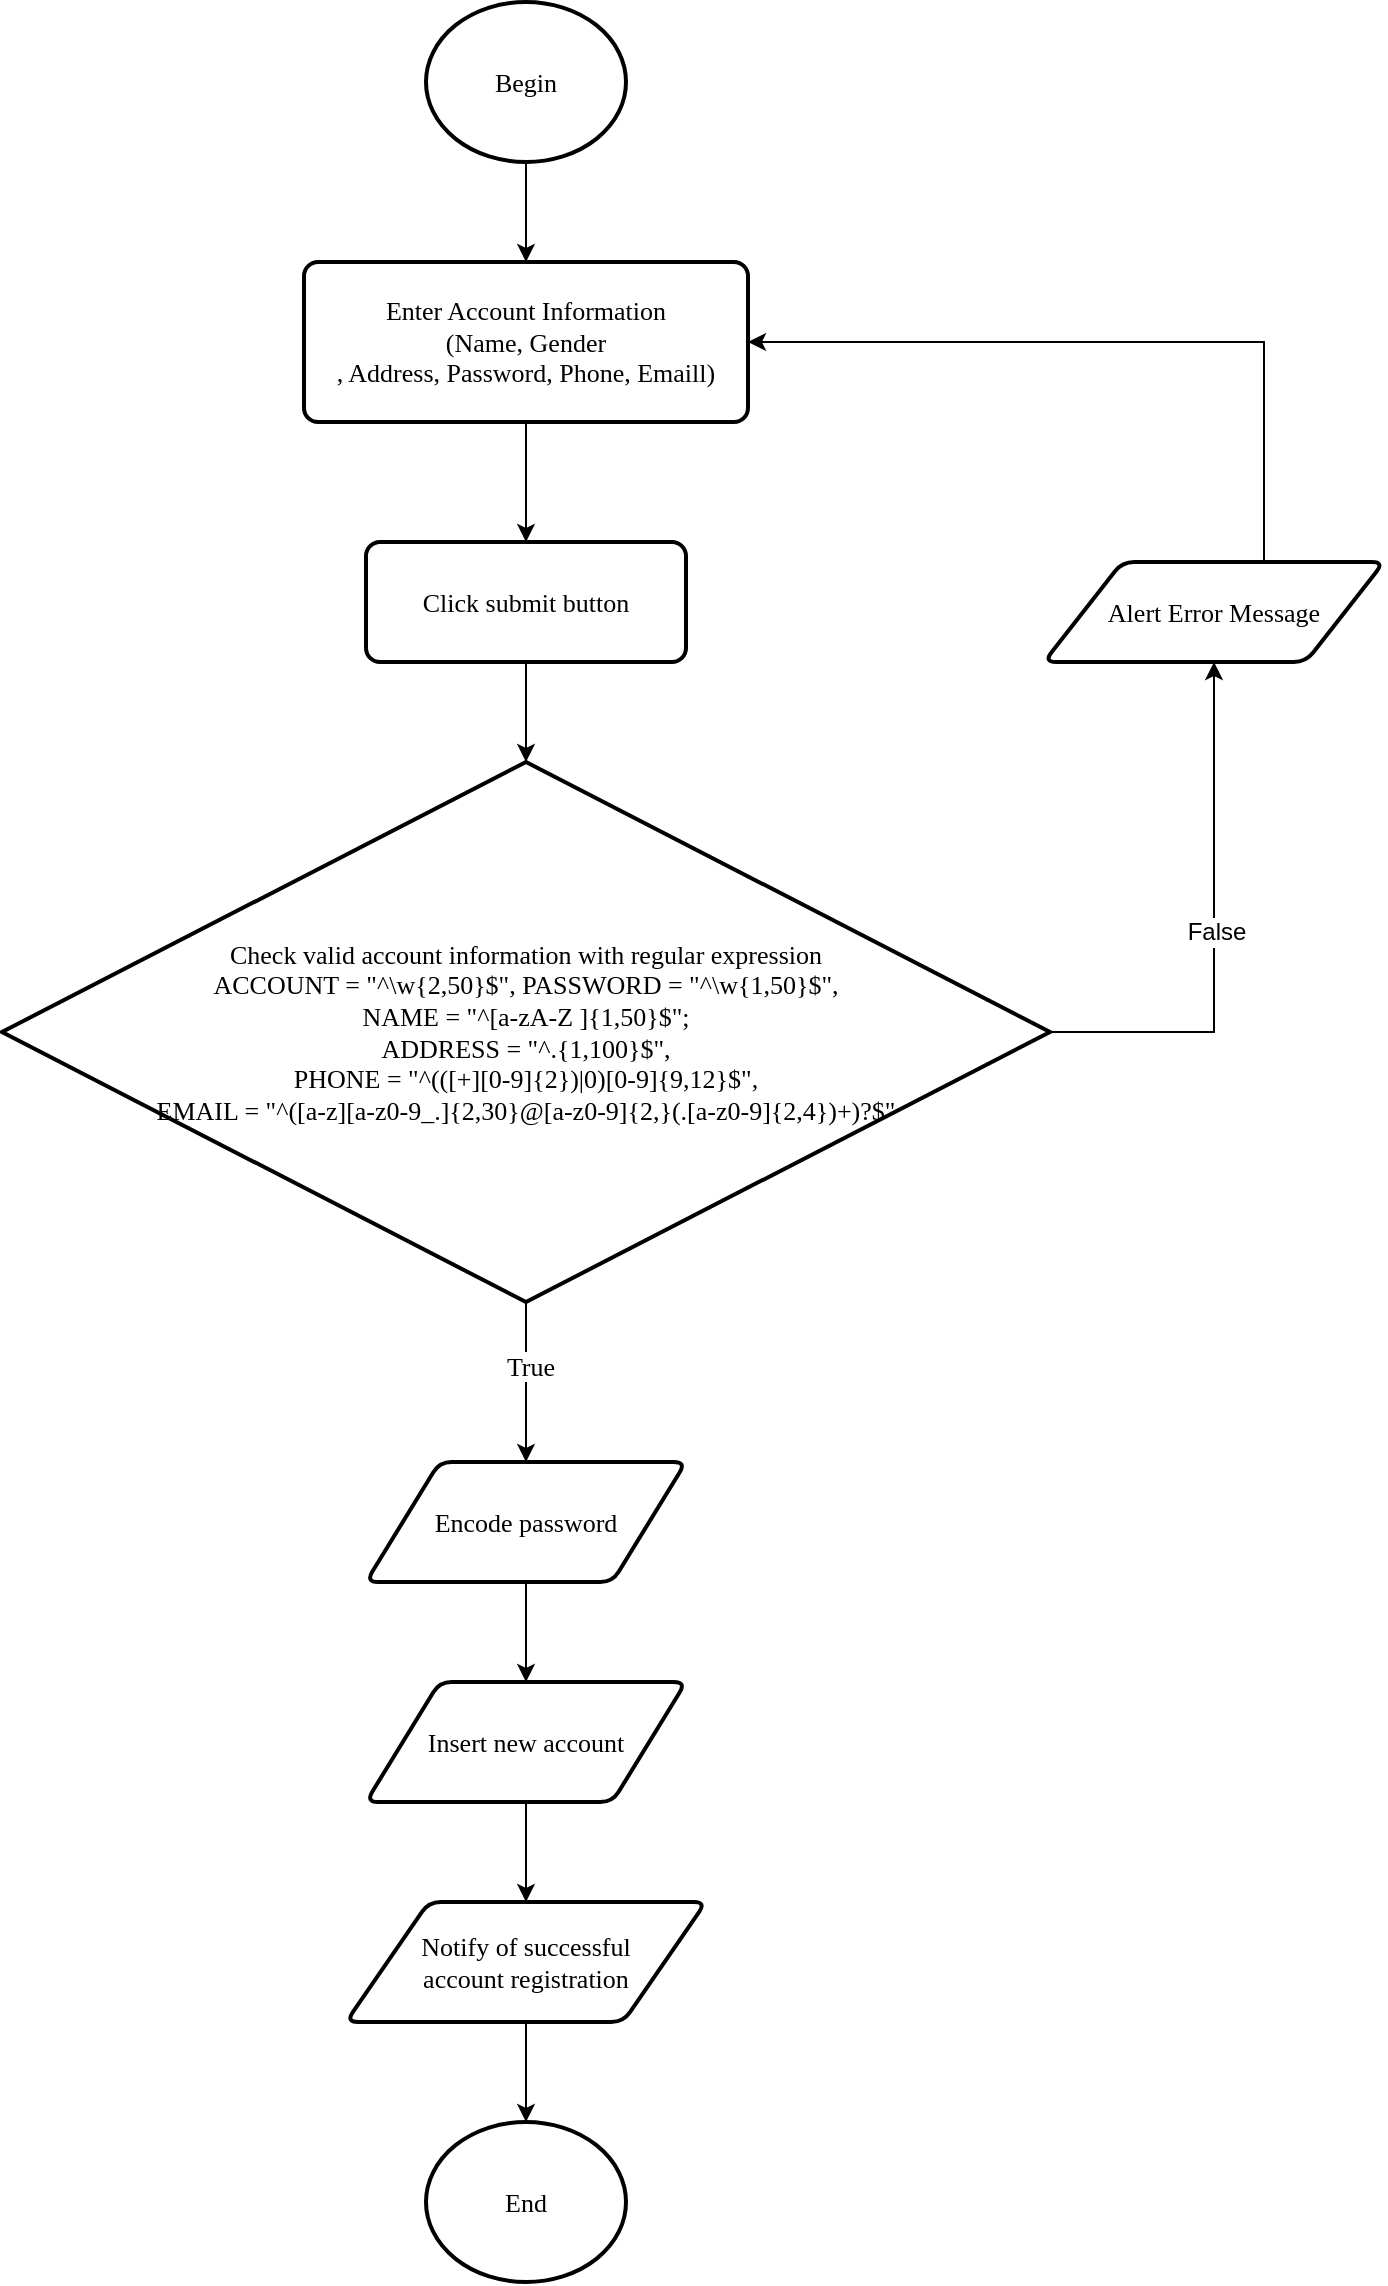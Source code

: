<mxfile version="12.1.7" type="device" pages="12"><diagram id="qAYIfBSNGE3-1v-FMNPJ" name="Register"><mxGraphModel dx="1010" dy="579" grid="1" gridSize="10" guides="1" tooltips="1" connect="1" arrows="1" fold="1" page="1" pageScale="1" pageWidth="827" pageHeight="1169" math="0" shadow="0"><root><mxCell id="0"/><mxCell id="1" parent="0"/><mxCell id="QfLq5JIH1170bEc00LL8-3" value="" style="edgeStyle=orthogonalEdgeStyle;rounded=0;orthogonalLoop=1;jettySize=auto;html=1;fontSize=13;fontFamily=Times New Roman;" parent="1" source="QfLq5JIH1170bEc00LL8-1" target="QfLq5JIH1170bEc00LL8-2" edge="1"><mxGeometry relative="1" as="geometry"/></mxCell><mxCell id="QfLq5JIH1170bEc00LL8-1" value="Begin" style="strokeWidth=2;html=1;shape=mxgraph.flowchart.start_2;whiteSpace=wrap;fontSize=13;fontFamily=Times New Roman;" parent="1" vertex="1"><mxGeometry x="331" y="10" width="100" height="80" as="geometry"/></mxCell><mxCell id="xdxZ1SZTKVyczqnCJ4va-5" value="" style="edgeStyle=orthogonalEdgeStyle;rounded=0;orthogonalLoop=1;jettySize=auto;html=1;fontFamily=Times New Roman;fontSize=13;" parent="1" source="QfLq5JIH1170bEc00LL8-2" target="xdxZ1SZTKVyczqnCJ4va-2" edge="1"><mxGeometry relative="1" as="geometry"/></mxCell><mxCell id="QfLq5JIH1170bEc00LL8-2" value="Enter Account Information&lt;br&gt;(Name, Gender&lt;br&gt;, Address, Password, Phone, Emaill)" style="rounded=1;whiteSpace=wrap;html=1;absoluteArcSize=1;arcSize=14;strokeWidth=2;fontSize=13;fontFamily=Times New Roman;" parent="1" vertex="1"><mxGeometry x="270" y="140" width="222" height="80" as="geometry"/></mxCell><mxCell id="QfLq5JIH1170bEc00LL8-12" value="" style="edgeStyle=orthogonalEdgeStyle;rounded=0;orthogonalLoop=1;jettySize=auto;html=1;fontSize=13;fontFamily=Times New Roman;entryX=0.5;entryY=0;entryDx=0;entryDy=0;" parent="1" source="QfLq5JIH1170bEc00LL8-4" target="CQndQ3nm2w2_d3fFqyJu-3" edge="1"><mxGeometry relative="1" as="geometry"><mxPoint x="381" y="750" as="targetPoint"/></mxGeometry></mxCell><mxCell id="QfLq5JIH1170bEc00LL8-19" value="True" style="text;html=1;resizable=0;points=[];align=center;verticalAlign=middle;labelBackgroundColor=#ffffff;fontSize=13;fontFamily=Times New Roman;" parent="QfLq5JIH1170bEc00LL8-12" vertex="1" connectable="0"><mxGeometry x="-0.21" y="2" relative="1" as="geometry"><mxPoint as="offset"/></mxGeometry></mxCell><mxCell id="CQndQ3nm2w2_d3fFqyJu-1" style="edgeStyle=orthogonalEdgeStyle;rounded=0;orthogonalLoop=1;jettySize=auto;html=1;exitX=1;exitY=0.5;exitDx=0;exitDy=0;exitPerimeter=0;entryX=0.5;entryY=1;entryDx=0;entryDy=0;" edge="1" parent="1" source="QfLq5JIH1170bEc00LL8-4" target="QfLq5JIH1170bEc00LL8-6"><mxGeometry relative="1" as="geometry"/></mxCell><mxCell id="CQndQ3nm2w2_d3fFqyJu-2" value="False" style="text;html=1;resizable=0;points=[];align=center;verticalAlign=middle;labelBackgroundColor=#ffffff;" vertex="1" connectable="0" parent="CQndQ3nm2w2_d3fFqyJu-1"><mxGeometry x="-0.01" y="-1" relative="1" as="geometry"><mxPoint as="offset"/></mxGeometry></mxCell><mxCell id="QfLq5JIH1170bEc00LL8-4" value="Check valid account information with&amp;nbsp;regular expression&lt;br&gt;ACCOUNT = &quot;^\\w{2,50}$&quot;, PASSWORD = &quot;^\\w{1,50}$&quot;,&lt;br&gt;&lt;span&gt;NAME = &quot;^[a-zA-Z ]{1,50}$&quot;;&lt;br&gt;ADDRESS = &quot;^.{1,100}$&quot;,&lt;br&gt;PHONE = &quot;^(([+][0-9]{2})|0)[0-9]{9,12}$&quot;,&lt;br&gt;EMAIL = &quot;^([a-z][a-z0-9_.]{2,30}@[a-z0-9]{2,}(.[a-z0-9]{2,4})+)?$&quot;&lt;br&gt;&lt;/span&gt;" style="strokeWidth=2;html=1;shape=mxgraph.flowchart.decision;whiteSpace=wrap;fontSize=13;fontFamily=Times New Roman;" parent="1" vertex="1"><mxGeometry x="119" y="390" width="524" height="270" as="geometry"/></mxCell><mxCell id="QfLq5JIH1170bEc00LL8-10" style="edgeStyle=orthogonalEdgeStyle;rounded=0;orthogonalLoop=1;jettySize=auto;html=1;fontSize=13;fontFamily=Times New Roman;" parent="1" source="QfLq5JIH1170bEc00LL8-6" target="QfLq5JIH1170bEc00LL8-2" edge="1"><mxGeometry relative="1" as="geometry"><Array as="points"><mxPoint x="750" y="180"/></Array></mxGeometry></mxCell><mxCell id="QfLq5JIH1170bEc00LL8-6" value="Alert Error Message" style="shape=parallelogram;html=1;strokeWidth=2;perimeter=parallelogramPerimeter;whiteSpace=wrap;rounded=1;arcSize=12;size=0.23;fontSize=13;fontFamily=Times New Roman;" parent="1" vertex="1"><mxGeometry x="640" y="290" width="170" height="50" as="geometry"/></mxCell><mxCell id="QfLq5JIH1170bEc00LL8-14" value="" style="edgeStyle=orthogonalEdgeStyle;rounded=0;orthogonalLoop=1;jettySize=auto;html=1;fontSize=13;fontFamily=Times New Roman;" parent="1" source="QfLq5JIH1170bEc00LL8-11" target="QfLq5JIH1170bEc00LL8-13" edge="1"><mxGeometry relative="1" as="geometry"/></mxCell><mxCell id="QfLq5JIH1170bEc00LL8-11" value="Insert new account" style="shape=parallelogram;html=1;strokeWidth=2;perimeter=parallelogramPerimeter;whiteSpace=wrap;rounded=1;arcSize=12;size=0.23;fontSize=13;fontFamily=Times New Roman;" parent="1" vertex="1"><mxGeometry x="301" y="850" width="160" height="60" as="geometry"/></mxCell><mxCell id="QfLq5JIH1170bEc00LL8-17" value="" style="edgeStyle=orthogonalEdgeStyle;rounded=0;orthogonalLoop=1;jettySize=auto;html=1;fontSize=13;fontFamily=Times New Roman;" parent="1" source="QfLq5JIH1170bEc00LL8-13" target="QfLq5JIH1170bEc00LL8-16" edge="1"><mxGeometry relative="1" as="geometry"/></mxCell><mxCell id="QfLq5JIH1170bEc00LL8-13" value="Notify of successful &lt;br style=&quot;font-size: 13px&quot;&gt;account registration" style="shape=parallelogram;html=1;strokeWidth=2;perimeter=parallelogramPerimeter;whiteSpace=wrap;rounded=1;arcSize=12;size=0.23;fontSize=13;fontFamily=Times New Roman;" parent="1" vertex="1"><mxGeometry x="291" y="960" width="180" height="60" as="geometry"/></mxCell><mxCell id="QfLq5JIH1170bEc00LL8-16" value="End" style="strokeWidth=2;html=1;shape=mxgraph.flowchart.start_2;whiteSpace=wrap;fontSize=13;fontFamily=Times New Roman;" parent="1" vertex="1"><mxGeometry x="331" y="1070" width="100" height="80" as="geometry"/></mxCell><mxCell id="xdxZ1SZTKVyczqnCJ4va-6" value="" style="edgeStyle=orthogonalEdgeStyle;rounded=0;orthogonalLoop=1;jettySize=auto;html=1;fontFamily=Times New Roman;fontSize=13;" parent="1" source="xdxZ1SZTKVyczqnCJ4va-2" target="QfLq5JIH1170bEc00LL8-4" edge="1"><mxGeometry relative="1" as="geometry"/></mxCell><mxCell id="xdxZ1SZTKVyczqnCJ4va-2" value="Click submit button" style="rounded=1;whiteSpace=wrap;html=1;absoluteArcSize=1;arcSize=14;strokeWidth=2;fontSize=13;fontFamily=Times New Roman;" parent="1" vertex="1"><mxGeometry x="301" y="280" width="160" height="60" as="geometry"/></mxCell><mxCell id="CQndQ3nm2w2_d3fFqyJu-4" style="edgeStyle=orthogonalEdgeStyle;rounded=0;orthogonalLoop=1;jettySize=auto;html=1;" edge="1" parent="1" source="CQndQ3nm2w2_d3fFqyJu-3" target="QfLq5JIH1170bEc00LL8-11"><mxGeometry relative="1" as="geometry"/></mxCell><mxCell id="CQndQ3nm2w2_d3fFqyJu-3" value="&lt;font face=&quot;Times New Roman&quot; style=&quot;font-size: 13px&quot;&gt;Encode password&lt;/font&gt;" style="shape=parallelogram;html=1;strokeWidth=2;perimeter=parallelogramPerimeter;whiteSpace=wrap;rounded=1;arcSize=12;size=0.23;" vertex="1" parent="1"><mxGeometry x="301" y="740" width="160" height="60" as="geometry"/></mxCell></root></mxGraphModel></diagram><diagram id="dOicj08ZgXW1L_l65l80" name="Login"><mxGraphModel dx="1072" dy="809" grid="1" gridSize="10" guides="1" tooltips="1" connect="1" arrows="1" fold="1" page="1" pageScale="1" pageWidth="827" pageHeight="1169" math="0" shadow="0"><root><mxCell id="olrGvQNKlWoO9FFKsuGF-0"/><mxCell id="olrGvQNKlWoO9FFKsuGF-1" parent="olrGvQNKlWoO9FFKsuGF-0"/><mxCell id="fIP3zCQY0uuPvLYUM3QQ-1" value="" style="edgeStyle=orthogonalEdgeStyle;rounded=0;orthogonalLoop=1;jettySize=auto;html=1;fontFamily=Times New Roman;fontSize=13;" parent="olrGvQNKlWoO9FFKsuGF-1" source="olrGvQNKlWoO9FFKsuGF-2" target="fIP3zCQY0uuPvLYUM3QQ-0" edge="1"><mxGeometry relative="1" as="geometry"/></mxCell><mxCell id="olrGvQNKlWoO9FFKsuGF-2" value="Begin" style="strokeWidth=2;html=1;shape=mxgraph.flowchart.start_2;whiteSpace=wrap;fontFamily=Times New Roman;fontSize=13;" parent="olrGvQNKlWoO9FFKsuGF-1" vertex="1"><mxGeometry x="340" y="40" width="90" height="80" as="geometry"/></mxCell><mxCell id="2qx9l_gqCXDzckayDNUZ-1" value="" style="edgeStyle=orthogonalEdgeStyle;rounded=0;orthogonalLoop=1;jettySize=auto;html=1;fontFamily=Times New Roman;fontSize=13;" parent="olrGvQNKlWoO9FFKsuGF-1" source="fIP3zCQY0uuPvLYUM3QQ-0" target="2qx9l_gqCXDzckayDNUZ-0" edge="1"><mxGeometry relative="1" as="geometry"/></mxCell><mxCell id="fIP3zCQY0uuPvLYUM3QQ-0" value="Enter account and password" style="rounded=1;whiteSpace=wrap;html=1;absoluteArcSize=1;arcSize=14;strokeWidth=2;fontFamily=Times New Roman;fontSize=13;" parent="olrGvQNKlWoO9FFKsuGF-1" vertex="1"><mxGeometry x="305" y="170" width="160" height="50" as="geometry"/></mxCell><mxCell id="2qx9l_gqCXDzckayDNUZ-3" value="" style="edgeStyle=orthogonalEdgeStyle;rounded=0;orthogonalLoop=1;jettySize=auto;html=1;fontFamily=Times New Roman;fontSize=13;" parent="olrGvQNKlWoO9FFKsuGF-1" source="2qx9l_gqCXDzckayDNUZ-0" target="2qx9l_gqCXDzckayDNUZ-2" edge="1"><mxGeometry relative="1" as="geometry"/></mxCell><mxCell id="2qx9l_gqCXDzckayDNUZ-0" value="Click submit button" style="rounded=1;whiteSpace=wrap;html=1;absoluteArcSize=1;arcSize=14;strokeWidth=2;fontFamily=Times New Roman;fontSize=13;" parent="olrGvQNKlWoO9FFKsuGF-1" vertex="1"><mxGeometry x="305" y="260" width="160" height="50" as="geometry"/></mxCell><mxCell id="2qx9l_gqCXDzckayDNUZ-8" style="edgeStyle=orthogonalEdgeStyle;rounded=0;orthogonalLoop=1;jettySize=auto;html=1;fontFamily=Times New Roman;fontSize=13;entryX=0.5;entryY=1;entryDx=0;entryDy=0;" parent="olrGvQNKlWoO9FFKsuGF-1" source="2qx9l_gqCXDzckayDNUZ-2" target="2qx9l_gqCXDzckayDNUZ-4" edge="1"><mxGeometry relative="1" as="geometry"><mxPoint x="660" y="380" as="targetPoint"/></mxGeometry></mxCell><mxCell id="GLNHNZMTi1sULv3AOjwS-0" value="False" style="text;html=1;resizable=0;points=[];align=center;verticalAlign=middle;labelBackgroundColor=#ffffff;fontFamily=Times New Roman;fontSize=13;" parent="2qx9l_gqCXDzckayDNUZ-8" vertex="1" connectable="0"><mxGeometry x="-0.372" y="-2" relative="1" as="geometry"><mxPoint x="1" as="offset"/></mxGeometry></mxCell><mxCell id="GLNHNZMTi1sULv3AOjwS-3" value="" style="edgeStyle=orthogonalEdgeStyle;rounded=0;orthogonalLoop=1;jettySize=auto;html=1;fontFamily=Times New Roman;fontSize=13;" parent="olrGvQNKlWoO9FFKsuGF-1" source="2qx9l_gqCXDzckayDNUZ-2" target="GLNHNZMTi1sULv3AOjwS-2" edge="1"><mxGeometry relative="1" as="geometry"/></mxCell><mxCell id="GLNHNZMTi1sULv3AOjwS-11" value="True" style="text;html=1;resizable=0;points=[];align=center;verticalAlign=middle;labelBackgroundColor=#ffffff;fontFamily=Times New Roman;fontSize=13;" parent="GLNHNZMTi1sULv3AOjwS-3" vertex="1" connectable="0"><mxGeometry x="-0.377" y="1" relative="1" as="geometry"><mxPoint as="offset"/></mxGeometry></mxCell><mxCell id="2qx9l_gqCXDzckayDNUZ-2" value="Check valid account with&amp;nbsp;regular expression&lt;br&gt;ACCOUNT = &quot;^\\w{2,50}$&quot;,&lt;br&gt;PASSWORD = &quot;^\\w{1,50}$&quot;" style="strokeWidth=2;html=1;shape=mxgraph.flowchart.decision;whiteSpace=wrap;fontFamily=Times New Roman;fontSize=13;" parent="olrGvQNKlWoO9FFKsuGF-1" vertex="1"><mxGeometry x="241" y="370" width="288" height="260" as="geometry"/></mxCell><mxCell id="GLNHNZMTi1sULv3AOjwS-4" value="" style="edgeStyle=orthogonalEdgeStyle;rounded=0;orthogonalLoop=1;jettySize=auto;html=1;fontFamily=Times New Roman;fontSize=13;" parent="olrGvQNKlWoO9FFKsuGF-1" source="GLNHNZMTi1sULv3AOjwS-2" target="2qx9l_gqCXDzckayDNUZ-10" edge="1"><mxGeometry relative="1" as="geometry"/></mxCell><mxCell id="GLNHNZMTi1sULv3AOjwS-12" value="True" style="text;html=1;resizable=0;points=[];align=center;verticalAlign=middle;labelBackgroundColor=#ffffff;fontFamily=Times New Roman;fontSize=13;" parent="GLNHNZMTi1sULv3AOjwS-4" vertex="1" connectable="0"><mxGeometry x="0.236" y="-1" relative="1" as="geometry"><mxPoint x="1" as="offset"/></mxGeometry></mxCell><mxCell id="GLNHNZMTi1sULv3AOjwS-6" style="edgeStyle=orthogonalEdgeStyle;rounded=0;orthogonalLoop=1;jettySize=auto;html=1;fontFamily=Times New Roman;fontSize=13;" parent="olrGvQNKlWoO9FFKsuGF-1" source="GLNHNZMTi1sULv3AOjwS-2" target="GLNHNZMTi1sULv3AOjwS-5" edge="1"><mxGeometry relative="1" as="geometry"/></mxCell><mxCell id="GLNHNZMTi1sULv3AOjwS-8" value="Flase" style="text;html=1;resizable=0;points=[];align=center;verticalAlign=middle;labelBackgroundColor=#ffffff;fontFamily=Times New Roman;fontSize=13;" parent="GLNHNZMTi1sULv3AOjwS-6" vertex="1" connectable="0"><mxGeometry x="-0.224" relative="1" as="geometry"><mxPoint x="1" as="offset"/></mxGeometry></mxCell><mxCell id="GLNHNZMTi1sULv3AOjwS-2" value="Account exist or not?" style="strokeWidth=2;html=1;shape=mxgraph.flowchart.decision;whiteSpace=wrap;fontFamily=Times New Roman;fontSize=13;" parent="olrGvQNKlWoO9FFKsuGF-1" vertex="1"><mxGeometry x="303" y="690" width="165" height="80" as="geometry"/></mxCell><mxCell id="2qx9l_gqCXDzckayDNUZ-14" style="edgeStyle=orthogonalEdgeStyle;rounded=0;orthogonalLoop=1;jettySize=auto;html=1;entryX=0.5;entryY=0;entryDx=0;entryDy=0;fontFamily=Times New Roman;fontSize=13;" parent="olrGvQNKlWoO9FFKsuGF-1" source="2qx9l_gqCXDzckayDNUZ-10" target="2qx9l_gqCXDzckayDNUZ-13" edge="1"><mxGeometry relative="1" as="geometry"/></mxCell><mxCell id="2qx9l_gqCXDzckayDNUZ-15" value="Manager Roll" style="text;html=1;resizable=0;points=[];align=center;verticalAlign=middle;labelBackgroundColor=#ffffff;fontSize=13;fontFamily=Times New Roman;" parent="2qx9l_gqCXDzckayDNUZ-14" vertex="1" connectable="0"><mxGeometry x="0.239" y="-3" relative="1" as="geometry"><mxPoint x="48" y="3" as="offset"/></mxGeometry></mxCell><mxCell id="2qx9l_gqCXDzckayDNUZ-18" value="" style="edgeStyle=orthogonalEdgeStyle;rounded=0;orthogonalLoop=1;jettySize=auto;html=1;fontFamily=Times New Roman;fontSize=13;entryX=0;entryY=0.5;entryDx=0;entryDy=0;" parent="olrGvQNKlWoO9FFKsuGF-1" source="2qx9l_gqCXDzckayDNUZ-10" target="2qx9l_gqCXDzckayDNUZ-16" edge="1"><mxGeometry relative="1" as="geometry"><mxPoint x="547.5" y="835" as="targetPoint"/></mxGeometry></mxCell><mxCell id="2qx9l_gqCXDzckayDNUZ-19" value="Employee Roll" style="text;html=1;resizable=0;points=[];align=center;verticalAlign=middle;labelBackgroundColor=#ffffff;fontSize=13;fontFamily=Times New Roman;" parent="2qx9l_gqCXDzckayDNUZ-18" vertex="1" connectable="0"><mxGeometry x="-0.333" relative="1" as="geometry"><mxPoint x="19.5" as="offset"/></mxGeometry></mxCell><mxCell id="2qx9l_gqCXDzckayDNUZ-10" value="Check Roll Account" style="strokeWidth=2;html=1;shape=mxgraph.flowchart.decision;whiteSpace=wrap;fontFamily=Times New Roman;fontSize=13;" parent="olrGvQNKlWoO9FFKsuGF-1" vertex="1"><mxGeometry x="303" y="850" width="165" height="110" as="geometry"/></mxCell><mxCell id="2qx9l_gqCXDzckayDNUZ-7" style="edgeStyle=orthogonalEdgeStyle;rounded=0;orthogonalLoop=1;jettySize=auto;html=1;fontFamily=Times New Roman;fontSize=13;exitX=0;exitY=0.5;exitDx=0;exitDy=0;entryX=1;entryY=0.5;entryDx=0;entryDy=0;" parent="olrGvQNKlWoO9FFKsuGF-1" source="2qx9l_gqCXDzckayDNUZ-4" target="fIP3zCQY0uuPvLYUM3QQ-0" edge="1"><mxGeometry relative="1" as="geometry"><mxPoint x="530" y="140" as="targetPoint"/></mxGeometry></mxCell><mxCell id="2qx9l_gqCXDzckayDNUZ-4" value="Alert Error Message" style="shape=parallelogram;html=1;strokeWidth=2;perimeter=parallelogramPerimeter;whiteSpace=wrap;rounded=1;arcSize=12;size=0.23;fontFamily=Times New Roman;fontSize=13;" parent="olrGvQNKlWoO9FFKsuGF-1" vertex="1"><mxGeometry x="570" y="167.5" width="170" height="55" as="geometry"/></mxCell><mxCell id="2qx9l_gqCXDzckayDNUZ-25" style="edgeStyle=orthogonalEdgeStyle;rounded=0;orthogonalLoop=1;jettySize=auto;html=1;entryX=0;entryY=0.5;entryDx=0;entryDy=0;entryPerimeter=0;fontFamily=Times New Roman;fontSize=13;" parent="olrGvQNKlWoO9FFKsuGF-1" source="2qx9l_gqCXDzckayDNUZ-13" target="2qx9l_gqCXDzckayDNUZ-22" edge="1"><mxGeometry relative="1" as="geometry"><Array as="points"><mxPoint x="126" y="1070"/></Array></mxGeometry></mxCell><mxCell id="2qx9l_gqCXDzckayDNUZ-13" value="Call Manage&lt;br&gt;form&lt;br style=&quot;font-size: 13px&quot;&gt;for Manager" style="shape=parallelogram;html=1;strokeWidth=2;perimeter=parallelogramPerimeter;whiteSpace=wrap;rounded=1;arcSize=12;size=0.23;fontFamily=Times New Roman;fontSize=13;" parent="olrGvQNKlWoO9FFKsuGF-1" vertex="1"><mxGeometry x="50" y="960" width="150" height="70" as="geometry"/></mxCell><mxCell id="2qx9l_gqCXDzckayDNUZ-21" value="" style="edgeStyle=orthogonalEdgeStyle;rounded=0;orthogonalLoop=1;jettySize=auto;html=1;fontFamily=Times New Roman;fontSize=13;" parent="olrGvQNKlWoO9FFKsuGF-1" source="2qx9l_gqCXDzckayDNUZ-16" target="2qx9l_gqCXDzckayDNUZ-20" edge="1"><mxGeometry relative="1" as="geometry"/></mxCell><mxCell id="2qx9l_gqCXDzckayDNUZ-16" value="Call&amp;nbsp;Employee&lt;br&gt;form" style="shape=parallelogram;html=1;strokeWidth=2;perimeter=parallelogramPerimeter;whiteSpace=wrap;rounded=1;arcSize=12;size=0.23;fontFamily=Times New Roman;fontSize=13;" parent="olrGvQNKlWoO9FFKsuGF-1" vertex="1"><mxGeometry x="620" y="870" width="150" height="70" as="geometry"/></mxCell><mxCell id="2qx9l_gqCXDzckayDNUZ-23" style="edgeStyle=orthogonalEdgeStyle;rounded=0;orthogonalLoop=1;jettySize=auto;html=1;entryX=1;entryY=0.5;entryDx=0;entryDy=0;entryPerimeter=0;fontFamily=Times New Roman;fontSize=13;" parent="olrGvQNKlWoO9FFKsuGF-1" source="2qx9l_gqCXDzckayDNUZ-20" target="2qx9l_gqCXDzckayDNUZ-22" edge="1"><mxGeometry relative="1" as="geometry"><Array as="points"><mxPoint x="695" y="1070"/></Array></mxGeometry></mxCell><mxCell id="2qx9l_gqCXDzckayDNUZ-20" value="Call Welcome&lt;br&gt;Customer form" style="shape=parallelogram;html=1;strokeWidth=2;perimeter=parallelogramPerimeter;whiteSpace=wrap;rounded=1;arcSize=12;size=0.23;fontFamily=Times New Roman;fontSize=13;" parent="olrGvQNKlWoO9FFKsuGF-1" vertex="1"><mxGeometry x="620" y="1020" width="150" height="70" as="geometry"/></mxCell><mxCell id="2qx9l_gqCXDzckayDNUZ-22" value="End" style="strokeWidth=2;html=1;shape=mxgraph.flowchart.start_2;whiteSpace=wrap;fontFamily=Times New Roman;fontSize=13;" parent="olrGvQNKlWoO9FFKsuGF-1" vertex="1"><mxGeometry x="337.5" y="1030" width="95" height="80" as="geometry"/></mxCell><mxCell id="GLNHNZMTi1sULv3AOjwS-7" style="edgeStyle=orthogonalEdgeStyle;rounded=0;orthogonalLoop=1;jettySize=auto;html=1;exitX=0.5;exitY=0;exitDx=0;exitDy=0;entryX=0;entryY=0.5;entryDx=0;entryDy=0;fontFamily=Times New Roman;fontSize=13;" parent="olrGvQNKlWoO9FFKsuGF-1" source="GLNHNZMTi1sULv3AOjwS-5" target="fIP3zCQY0uuPvLYUM3QQ-0" edge="1"><mxGeometry relative="1" as="geometry"/></mxCell><mxCell id="GLNHNZMTi1sULv3AOjwS-5" value="Alert Error Message" style="shape=parallelogram;html=1;strokeWidth=2;perimeter=parallelogramPerimeter;whiteSpace=wrap;rounded=1;arcSize=12;size=0.23;fontFamily=Times New Roman;fontSize=13;" parent="olrGvQNKlWoO9FFKsuGF-1" vertex="1"><mxGeometry x="40" y="407.5" width="170" height="55" as="geometry"/></mxCell></root></mxGraphModel></diagram><diagram id="9Xc1CykKC8jhpxZEskXo" name="Order"><mxGraphModel dx="1072" dy="809" grid="1" gridSize="10" guides="1" tooltips="1" connect="1" arrows="1" fold="1" page="1" pageScale="1" pageWidth="827" pageHeight="1169" math="0" shadow="0"><root><mxCell id="BlYnR-KtiG88ll2GvBQG-0"/><mxCell id="BlYnR-KtiG88ll2GvBQG-1" parent="BlYnR-KtiG88ll2GvBQG-0"/><mxCell id="BlYnR-KtiG88ll2GvBQG-4" value="" style="edgeStyle=orthogonalEdgeStyle;rounded=0;orthogonalLoop=1;jettySize=auto;html=1;fontFamily=Times New Roman;fontSize=13;" parent="BlYnR-KtiG88ll2GvBQG-1" source="BlYnR-KtiG88ll2GvBQG-2" target="BlYnR-KtiG88ll2GvBQG-3" edge="1"><mxGeometry relative="1" as="geometry"/></mxCell><mxCell id="BlYnR-KtiG88ll2GvBQG-2" value="Begin" style="strokeWidth=2;html=1;shape=mxgraph.flowchart.start_2;whiteSpace=wrap;fontFamily=Times New Roman;fontSize=13;" parent="BlYnR-KtiG88ll2GvBQG-1" vertex="1"><mxGeometry x="368" y="39" width="90" height="80" as="geometry"/></mxCell><mxCell id="BlYnR-KtiG88ll2GvBQG-6" value="" style="edgeStyle=orthogonalEdgeStyle;rounded=0;orthogonalLoop=1;jettySize=auto;html=1;fontFamily=Times New Roman;fontSize=13;" parent="BlYnR-KtiG88ll2GvBQG-1" source="BlYnR-KtiG88ll2GvBQG-3" target="BlYnR-KtiG88ll2GvBQG-5" edge="1"><mxGeometry relative="1" as="geometry"/></mxCell><mxCell id="BlYnR-KtiG88ll2GvBQG-3" value="Load Category List " style="shape=parallelogram;html=1;strokeWidth=2;perimeter=parallelogramPerimeter;whiteSpace=wrap;rounded=1;arcSize=12;size=0.23;fontFamily=Times New Roman;fontSize=13;" parent="BlYnR-KtiG88ll2GvBQG-1" vertex="1"><mxGeometry x="320.5" y="159" width="185" height="50" as="geometry"/></mxCell><mxCell id="BlYnR-KtiG88ll2GvBQG-8" value="" style="edgeStyle=orthogonalEdgeStyle;rounded=0;orthogonalLoop=1;jettySize=auto;html=1;fontFamily=Times New Roman;fontSize=13;" parent="BlYnR-KtiG88ll2GvBQG-1" source="BlYnR-KtiG88ll2GvBQG-5" target="BlYnR-KtiG88ll2GvBQG-7" edge="1"><mxGeometry relative="1" as="geometry"/></mxCell><mxCell id="BlYnR-KtiG88ll2GvBQG-5" value="&amp;nbsp;Choose Category" style="rounded=1;whiteSpace=wrap;html=1;absoluteArcSize=1;arcSize=14;strokeWidth=2;fontFamily=Times New Roman;fontSize=13;" parent="BlYnR-KtiG88ll2GvBQG-1" vertex="1"><mxGeometry x="328" y="259" width="170" height="50" as="geometry"/></mxCell><mxCell id="W_2VpEOO2FPusgyMWCy8-5" value="" style="edgeStyle=orthogonalEdgeStyle;rounded=0;orthogonalLoop=1;jettySize=auto;html=1;fontFamily=Times New Roman;fontSize=13;" parent="BlYnR-KtiG88ll2GvBQG-1" source="BlYnR-KtiG88ll2GvBQG-7" target="W_2VpEOO2FPusgyMWCy8-1" edge="1"><mxGeometry relative="1" as="geometry"/></mxCell><mxCell id="BlYnR-KtiG88ll2GvBQG-7" value="Display the food líst &lt;br style=&quot;font-size: 13px;&quot;&gt;to the selected categiry" style="shape=parallelogram;html=1;strokeWidth=2;perimeter=parallelogramPerimeter;whiteSpace=wrap;rounded=1;arcSize=12;size=0.23;fontFamily=Times New Roman;fontSize=13;" parent="BlYnR-KtiG88ll2GvBQG-1" vertex="1"><mxGeometry x="303" y="359" width="220" height="60" as="geometry"/></mxCell><mxCell id="BlYnR-KtiG88ll2GvBQG-9" value="End" style="strokeWidth=2;html=1;shape=mxgraph.flowchart.start_2;whiteSpace=wrap;fontFamily=Times New Roman;fontSize=13;" parent="BlYnR-KtiG88ll2GvBQG-1" vertex="1"><mxGeometry x="368" y="950" width="90" height="70" as="geometry"/></mxCell><mxCell id="crTdd6yWZ1K7KB8vFEDz-12" value="" style="edgeStyle=orthogonalEdgeStyle;rounded=0;orthogonalLoop=1;jettySize=auto;html=1;fontFamily=Times New Roman;fontSize=13;" parent="BlYnR-KtiG88ll2GvBQG-1" source="W_2VpEOO2FPusgyMWCy8-1" target="crTdd6yWZ1K7KB8vFEDz-3" edge="1"><mxGeometry relative="1" as="geometry"/></mxCell><mxCell id="W_2VpEOO2FPusgyMWCy8-1" value="Choose food according to the list" style="rounded=1;whiteSpace=wrap;html=1;absoluteArcSize=1;arcSize=14;strokeWidth=2;fontFamily=Times New Roman;fontSize=13;" parent="BlYnR-KtiG88ll2GvBQG-1" vertex="1"><mxGeometry x="339" y="489" width="150" height="50" as="geometry"/></mxCell><mxCell id="crTdd6yWZ1K7KB8vFEDz-13" value="" style="edgeStyle=orthogonalEdgeStyle;rounded=0;orthogonalLoop=1;jettySize=auto;html=1;fontFamily=Times New Roman;fontSize=13;" parent="BlYnR-KtiG88ll2GvBQG-1" source="crTdd6yWZ1K7KB8vFEDz-1" target="crTdd6yWZ1K7KB8vFEDz-11" edge="1"><mxGeometry relative="1" as="geometry"/></mxCell><mxCell id="crTdd6yWZ1K7KB8vFEDz-1" value="Choos Table&amp;nbsp;" style="rounded=1;whiteSpace=wrap;html=1;absoluteArcSize=1;arcSize=14;strokeWidth=2;fontFamily=Times New Roman;fontSize=13;" parent="BlYnR-KtiG88ll2GvBQG-1" vertex="1"><mxGeometry x="338.5" y="699" width="150" height="60" as="geometry"/></mxCell><mxCell id="crTdd6yWZ1K7KB8vFEDz-2" value="" style="edgeStyle=orthogonalEdgeStyle;rounded=0;orthogonalLoop=1;jettySize=auto;html=1;fontFamily=Times New Roman;fontSize=13;" parent="BlYnR-KtiG88ll2GvBQG-1" source="crTdd6yWZ1K7KB8vFEDz-3" target="crTdd6yWZ1K7KB8vFEDz-1" edge="1"><mxGeometry relative="1" as="geometry"/></mxCell><mxCell id="crTdd6yWZ1K7KB8vFEDz-3" value="&lt;span style=&quot;white-space: normal; font-size: 13px;&quot;&gt;Load Table&amp;nbsp; List&amp;nbsp;&lt;/span&gt;" style="shape=parallelogram;html=1;strokeWidth=2;perimeter=parallelogramPerimeter;whiteSpace=wrap;rounded=1;arcSize=12;size=0.23;fontFamily=Times New Roman;fontSize=13;" parent="BlYnR-KtiG88ll2GvBQG-1" vertex="1"><mxGeometry x="338.5" y="591.5" width="150" height="55" as="geometry"/></mxCell><mxCell id="crTdd6yWZ1K7KB8vFEDz-4" style="edgeStyle=orthogonalEdgeStyle;rounded=0;orthogonalLoop=1;jettySize=auto;html=1;entryX=0.5;entryY=1;entryDx=0;entryDy=0;fontFamily=Times New Roman;fontSize=13;" parent="BlYnR-KtiG88ll2GvBQG-1" edge="1"><mxGeometry relative="1" as="geometry"><mxPoint x="347" y="860.333" as="sourcePoint"/></mxGeometry></mxCell><mxCell id="VEssXHhuQWU2qWs9T1KF-0" style="edgeStyle=orthogonalEdgeStyle;rounded=0;orthogonalLoop=1;jettySize=auto;html=1;entryX=0.5;entryY=0;entryDx=0;entryDy=0;entryPerimeter=0;" edge="1" parent="BlYnR-KtiG88ll2GvBQG-1" source="crTdd6yWZ1K7KB8vFEDz-11" target="BlYnR-KtiG88ll2GvBQG-9"><mxGeometry relative="1" as="geometry"/></mxCell><mxCell id="crTdd6yWZ1K7KB8vFEDz-11" value="Add table into &lt;br style=&quot;font-size: 13px&quot;&gt;Bill Detail, switch to&lt;br&gt;Pay Bill form" style="shape=parallelogram;html=1;strokeWidth=2;perimeter=parallelogramPerimeter;whiteSpace=wrap;rounded=1;arcSize=12;size=0.23;fontFamily=Times New Roman;fontSize=13;" parent="BlYnR-KtiG88ll2GvBQG-1" vertex="1"><mxGeometry x="293.5" y="823" width="239" height="66" as="geometry"/></mxCell><mxCell id="crTdd6yWZ1K7KB8vFEDz-17" value="&amp;nbsp;&amp;nbsp;" style="text;html=1;resizable=0;points=[];autosize=1;align=left;verticalAlign=top;spacingTop=-4;fontFamily=Times New Roman;fontSize=13;" parent="BlYnR-KtiG88ll2GvBQG-1" vertex="1"><mxGeometry x="666" y="836" width="20" height="20" as="geometry"/></mxCell></root></mxGraphModel></diagram><diagram id="_SP1WRVOVIV9UuAAy6vQ" name="Discount Code"><mxGraphModel dx="1010" dy="579" grid="1" gridSize="10" guides="1" tooltips="1" connect="1" arrows="1" fold="1" page="1" pageScale="1" pageWidth="827" pageHeight="1169" math="0" shadow="0"><root><mxCell id="BY-Tus0jEENV5lZYg-qZ-0"/><mxCell id="BY-Tus0jEENV5lZYg-qZ-1" parent="BY-Tus0jEENV5lZYg-qZ-0"/><mxCell id="BY-Tus0jEENV5lZYg-qZ-4" value="" style="edgeStyle=orthogonalEdgeStyle;rounded=0;orthogonalLoop=1;jettySize=auto;html=1;fontFamily=Times New Roman;fontSize=13;" parent="BY-Tus0jEENV5lZYg-qZ-1" source="BY-Tus0jEENV5lZYg-qZ-2" target="BY-Tus0jEENV5lZYg-qZ-3" edge="1"><mxGeometry relative="1" as="geometry"/></mxCell><mxCell id="BY-Tus0jEENV5lZYg-qZ-2" value="Begin" style="strokeWidth=2;html=1;shape=mxgraph.flowchart.start_2;whiteSpace=wrap;fontFamily=Times New Roman;fontSize=13;" parent="BY-Tus0jEENV5lZYg-qZ-1" vertex="1"><mxGeometry x="300" y="10" width="80" height="80" as="geometry"/></mxCell><mxCell id="BY-Tus0jEENV5lZYg-qZ-6" value="" style="edgeStyle=orthogonalEdgeStyle;rounded=0;orthogonalLoop=1;jettySize=auto;html=1;fontFamily=Times New Roman;fontSize=13;" parent="BY-Tus0jEENV5lZYg-qZ-1" source="BY-Tus0jEENV5lZYg-qZ-3" target="BY-Tus0jEENV5lZYg-qZ-5" edge="1"><mxGeometry relative="1" as="geometry"/></mxCell><mxCell id="BY-Tus0jEENV5lZYg-qZ-3" value="Enter discount code" style="rounded=1;whiteSpace=wrap;html=1;absoluteArcSize=1;arcSize=14;strokeWidth=2;fontFamily=Times New Roman;fontSize=13;" parent="BY-Tus0jEENV5lZYg-qZ-1" vertex="1"><mxGeometry x="270" y="130" width="140" height="50" as="geometry"/></mxCell><mxCell id="XUVOTNjKRwwk8WIiTfBW-2" value="" style="edgeStyle=orthogonalEdgeStyle;rounded=0;orthogonalLoop=1;jettySize=auto;html=1;fontFamily=Times New Roman;fontSize=13;" parent="BY-Tus0jEENV5lZYg-qZ-1" source="BY-Tus0jEENV5lZYg-qZ-5" target="XUVOTNjKRwwk8WIiTfBW-0" edge="1"><mxGeometry relative="1" as="geometry"/></mxCell><mxCell id="BY-Tus0jEENV5lZYg-qZ-5" value="Click submit button" style="rounded=1;whiteSpace=wrap;html=1;absoluteArcSize=1;arcSize=14;strokeWidth=2;fontFamily=Times New Roman;fontSize=13;" parent="BY-Tus0jEENV5lZYg-qZ-1" vertex="1"><mxGeometry x="270" y="230" width="140" height="50" as="geometry"/></mxCell><mxCell id="o0CfoKEwz_1xcvohMhzs-1" style="edgeStyle=orthogonalEdgeStyle;rounded=0;orthogonalLoop=1;jettySize=auto;html=1;entryX=0.463;entryY=0.983;entryDx=0;entryDy=0;entryPerimeter=0;fontFamily=Times New Roman;fontSize=13;" parent="BY-Tus0jEENV5lZYg-qZ-1" source="BY-Tus0jEENV5lZYg-qZ-7" target="o0CfoKEwz_1xcvohMhzs-0" edge="1"><mxGeometry relative="1" as="geometry"/></mxCell><mxCell id="o0CfoKEwz_1xcvohMhzs-3" value="False" style="text;html=1;resizable=0;points=[];align=center;verticalAlign=middle;labelBackgroundColor=#ffffff;fontSize=13;fontFamily=Times New Roman;" parent="o0CfoKEwz_1xcvohMhzs-1" vertex="1" connectable="0"><mxGeometry x="-0.456" y="-4" relative="1" as="geometry"><mxPoint x="44" y="-4" as="offset"/></mxGeometry></mxCell><mxCell id="o0CfoKEwz_1xcvohMhzs-5" value="" style="edgeStyle=orthogonalEdgeStyle;rounded=0;orthogonalLoop=1;jettySize=auto;html=1;fontFamily=Times New Roman;fontSize=13;" parent="BY-Tus0jEENV5lZYg-qZ-1" source="BY-Tus0jEENV5lZYg-qZ-7" target="o0CfoKEwz_1xcvohMhzs-4" edge="1"><mxGeometry relative="1" as="geometry"/></mxCell><mxCell id="o0CfoKEwz_1xcvohMhzs-6" value="True" style="text;html=1;resizable=0;points=[];align=center;verticalAlign=middle;labelBackgroundColor=#ffffff;fontSize=13;fontFamily=Times New Roman;" parent="o0CfoKEwz_1xcvohMhzs-5" vertex="1" connectable="0"><mxGeometry x="-0.246" y="2" relative="1" as="geometry"><mxPoint as="offset"/></mxGeometry></mxCell><mxCell id="BY-Tus0jEENV5lZYg-qZ-7" value="Discount code exist or not" style="strokeWidth=2;html=1;shape=mxgraph.flowchart.decision;whiteSpace=wrap;fontFamily=Times New Roman;fontSize=13;" parent="BY-Tus0jEENV5lZYg-qZ-1" vertex="1"><mxGeometry x="228.5" y="553" width="220" height="150" as="geometry"/></mxCell><mxCell id="XUVOTNjKRwwk8WIiTfBW-3" value="" style="edgeStyle=orthogonalEdgeStyle;rounded=0;orthogonalLoop=1;jettySize=auto;html=1;fontFamily=Times New Roman;fontSize=13;" parent="BY-Tus0jEENV5lZYg-qZ-1" source="XUVOTNjKRwwk8WIiTfBW-0" target="BY-Tus0jEENV5lZYg-qZ-7" edge="1"><mxGeometry relative="1" as="geometry"/></mxCell><mxCell id="XUVOTNjKRwwk8WIiTfBW-6" value="True" style="text;html=1;resizable=0;points=[];align=center;verticalAlign=middle;labelBackgroundColor=#ffffff;fontSize=13;fontFamily=Times New Roman;" parent="XUVOTNjKRwwk8WIiTfBW-3" vertex="1" connectable="0"><mxGeometry x="-0.367" y="1" relative="1" as="geometry"><mxPoint as="offset"/></mxGeometry></mxCell><mxCell id="XUVOTNjKRwwk8WIiTfBW-5" style="edgeStyle=orthogonalEdgeStyle;rounded=0;orthogonalLoop=1;jettySize=auto;html=1;entryX=0.5;entryY=1;entryDx=0;entryDy=0;fontFamily=Times New Roman;fontSize=13;" parent="BY-Tus0jEENV5lZYg-qZ-1" source="XUVOTNjKRwwk8WIiTfBW-0" target="XUVOTNjKRwwk8WIiTfBW-4" edge="1"><mxGeometry relative="1" as="geometry"/></mxCell><mxCell id="XUVOTNjKRwwk8WIiTfBW-7" value="False" style="text;html=1;resizable=0;points=[];align=center;verticalAlign=middle;labelBackgroundColor=#ffffff;fontSize=13;fontFamily=Times New Roman;" parent="XUVOTNjKRwwk8WIiTfBW-5" vertex="1" connectable="0"><mxGeometry x="0.102" y="1" relative="1" as="geometry"><mxPoint x="-18" y="1" as="offset"/></mxGeometry></mxCell><mxCell id="XUVOTNjKRwwk8WIiTfBW-0" value="Check valid discount code&lt;br&gt;&amp;nbsp;with&amp;nbsp;regular expression&lt;br&gt;DISCOUNT = &quot;^.{1,50}$&quot;" style="strokeWidth=2;html=1;shape=mxgraph.flowchart.decision;whiteSpace=wrap;fontFamily=Times New Roman;fontSize=13;" parent="BY-Tus0jEENV5lZYg-qZ-1" vertex="1"><mxGeometry x="231.5" y="316" width="217" height="180" as="geometry"/></mxCell><mxCell id="Ez_a5CUACPahhpkPbrz--1" style="edgeStyle=orthogonalEdgeStyle;rounded=0;orthogonalLoop=1;jettySize=auto;html=1;fontFamily=Times New Roman;fontSize=13;" parent="BY-Tus0jEENV5lZYg-qZ-1" source="o0CfoKEwz_1xcvohMhzs-4" target="Ez_a5CUACPahhpkPbrz--0" edge="1"><mxGeometry relative="1" as="geometry"/></mxCell><mxCell id="Ez_a5CUACPahhpkPbrz--3" value="Flase" style="text;html=1;resizable=0;points=[];align=center;verticalAlign=middle;labelBackgroundColor=#ffffff;fontSize=13;fontFamily=Times New Roman;" parent="Ez_a5CUACPahhpkPbrz--1" vertex="1" connectable="0"><mxGeometry x="-0.77" y="-1" relative="1" as="geometry"><mxPoint as="offset"/></mxGeometry></mxCell><mxCell id="Ez_a5CUACPahhpkPbrz--9" value="" style="edgeStyle=orthogonalEdgeStyle;rounded=0;orthogonalLoop=1;jettySize=auto;html=1;fontFamily=Times New Roman;fontSize=13;" parent="BY-Tus0jEENV5lZYg-qZ-1" source="o0CfoKEwz_1xcvohMhzs-4" target="Ez_a5CUACPahhpkPbrz--8" edge="1"><mxGeometry relative="1" as="geometry"/></mxCell><mxCell id="o0CfoKEwz_1xcvohMhzs-4" value="Status of Dicount is Enable" style="strokeWidth=2;html=1;shape=mxgraph.flowchart.decision;whiteSpace=wrap;fontFamily=Times New Roman;fontSize=13;" parent="BY-Tus0jEENV5lZYg-qZ-1" vertex="1"><mxGeometry x="260.5" y="760" width="160" height="150" as="geometry"/></mxCell><mxCell id="o0CfoKEwz_1xcvohMhzs-2" style="edgeStyle=orthogonalEdgeStyle;rounded=0;orthogonalLoop=1;jettySize=auto;html=1;exitX=0.5;exitY=0;exitDx=0;exitDy=0;entryX=1;entryY=0.25;entryDx=0;entryDy=0;fontFamily=Times New Roman;fontSize=13;" parent="BY-Tus0jEENV5lZYg-qZ-1" source="o0CfoKEwz_1xcvohMhzs-0" target="BY-Tus0jEENV5lZYg-qZ-3" edge="1"><mxGeometry relative="1" as="geometry"/></mxCell><mxCell id="o0CfoKEwz_1xcvohMhzs-0" value="Alert Error Message" style="shape=parallelogram;html=1;strokeWidth=2;perimeter=parallelogramPerimeter;whiteSpace=wrap;rounded=1;arcSize=12;size=0.23;fontFamily=Times New Roman;fontSize=13;" parent="BY-Tus0jEENV5lZYg-qZ-1" vertex="1"><mxGeometry x="638" y="306" width="160" height="60" as="geometry"/></mxCell><mxCell id="Ez_a5CUACPahhpkPbrz--2" style="edgeStyle=orthogonalEdgeStyle;rounded=0;orthogonalLoop=1;jettySize=auto;html=1;entryX=0;entryY=0.5;entryDx=0;entryDy=0;fontFamily=Times New Roman;fontSize=13;" parent="BY-Tus0jEENV5lZYg-qZ-1" source="Ez_a5CUACPahhpkPbrz--0" target="BY-Tus0jEENV5lZYg-qZ-3" edge="1"><mxGeometry relative="1" as="geometry"><Array as="points"><mxPoint x="120" y="155"/></Array></mxGeometry></mxCell><mxCell id="Ez_a5CUACPahhpkPbrz--0" value="Discount code &lt;br&gt;invalid value&amp;nbsp;" style="shape=parallelogram;html=1;strokeWidth=2;perimeter=parallelogramPerimeter;whiteSpace=wrap;rounded=1;arcSize=12;size=0.23;fontFamily=Times New Roman;fontSize=13;" parent="BY-Tus0jEENV5lZYg-qZ-1" vertex="1"><mxGeometry x="40" y="220" width="160" height="60" as="geometry"/></mxCell><mxCell id="Ez_a5CUACPahhpkPbrz--6" value="End" style="strokeWidth=2;html=1;shape=mxgraph.flowchart.start_2;whiteSpace=wrap;fontFamily=Times New Roman;fontSize=13;" parent="BY-Tus0jEENV5lZYg-qZ-1" vertex="1"><mxGeometry x="291" y="1070" width="100" height="81" as="geometry"/></mxCell><mxCell id="Ez_a5CUACPahhpkPbrz--10" value="" style="edgeStyle=orthogonalEdgeStyle;rounded=0;orthogonalLoop=1;jettySize=auto;html=1;fontFamily=Times New Roman;fontSize=13;" parent="BY-Tus0jEENV5lZYg-qZ-1" source="Ez_a5CUACPahhpkPbrz--8" target="Ez_a5CUACPahhpkPbrz--6" edge="1"><mxGeometry relative="1" as="geometry"/></mxCell><mxCell id="Ez_a5CUACPahhpkPbrz--8" value="Reduce money according&amp;nbsp;&lt;br&gt;to the value of the Discount Code&lt;br&gt;into Bill Detail with&lt;br&gt;Money = total *(1- value/100%)" style="shape=parallelogram;html=1;strokeWidth=2;perimeter=parallelogramPerimeter;whiteSpace=wrap;rounded=1;arcSize=12;size=0.23;fontFamily=Times New Roman;fontSize=13;" parent="BY-Tus0jEENV5lZYg-qZ-1" vertex="1"><mxGeometry x="182" y="940" width="317" height="82" as="geometry"/></mxCell><mxCell id="tLUeck6040uFhAQlRVRk-0" style="edgeStyle=orthogonalEdgeStyle;rounded=0;orthogonalLoop=1;jettySize=auto;html=1;entryX=1;entryY=0.75;entryDx=0;entryDy=0;exitX=0.5;exitY=0;exitDx=0;exitDy=0;" parent="BY-Tus0jEENV5lZYg-qZ-1" source="XUVOTNjKRwwk8WIiTfBW-4" target="BY-Tus0jEENV5lZYg-qZ-3" edge="1"><mxGeometry relative="1" as="geometry"/></mxCell><mxCell id="XUVOTNjKRwwk8WIiTfBW-4" value="Alert Error Message" style="shape=parallelogram;html=1;strokeWidth=2;perimeter=parallelogramPerimeter;whiteSpace=wrap;rounded=1;arcSize=12;size=0.23;fontFamily=Times New Roman;fontSize=13;" parent="BY-Tus0jEENV5lZYg-qZ-1" vertex="1"><mxGeometry x="449.5" y="308" width="160" height="60" as="geometry"/></mxCell></root></mxGraphModel></diagram><diagram id="kvRW8Y_dXQcxc095z6hK" name="Watch information account"><mxGraphModel dx="1072" dy="809" grid="1" gridSize="10" guides="1" tooltips="1" connect="1" arrows="1" fold="1" page="1" pageScale="1" pageWidth="827" pageHeight="1169" math="0" shadow="0"><root><mxCell id="uycdiIb6DFpBH9hOEfIs-0"/><mxCell id="uycdiIb6DFpBH9hOEfIs-1" parent="uycdiIb6DFpBH9hOEfIs-0"/><mxCell id="uycdiIb6DFpBH9hOEfIs-5" value="" style="edgeStyle=orthogonalEdgeStyle;rounded=0;orthogonalLoop=1;jettySize=auto;html=1;fontFamily=Times New Roman;fontSize=13;" parent="uycdiIb6DFpBH9hOEfIs-1" source="uycdiIb6DFpBH9hOEfIs-2" target="uycdiIb6DFpBH9hOEfIs-4" edge="1"><mxGeometry relative="1" as="geometry"/></mxCell><mxCell id="uycdiIb6DFpBH9hOEfIs-2" value="Begin" style="strokeWidth=2;html=1;shape=mxgraph.flowchart.start_2;whiteSpace=wrap;fontFamily=Times New Roman;fontSize=13;" parent="uycdiIb6DFpBH9hOEfIs-1" vertex="1"><mxGeometry x="370" y="106" width="90" height="80" as="geometry"/></mxCell><mxCell id="oDavPWC9Mdnb0ezI29RE-0" style="edgeStyle=orthogonalEdgeStyle;rounded=0;orthogonalLoop=1;jettySize=auto;html=1;fontFamily=Times New Roman;fontSize=13;entryX=0.5;entryY=0;entryDx=0;entryDy=0;" parent="uycdiIb6DFpBH9hOEfIs-1" source="uycdiIb6DFpBH9hOEfIs-4" target="4QHo6lqNuKErPfN8TxZE-3" edge="1"><mxGeometry relative="1" as="geometry"/></mxCell><mxCell id="oDavPWC9Mdnb0ezI29RE-1" value="Not logged in" style="text;html=1;resizable=0;points=[];align=center;verticalAlign=middle;labelBackgroundColor=#ffffff;fontSize=13;fontFamily=Times New Roman;" parent="oDavPWC9Mdnb0ezI29RE-0" vertex="1" connectable="0"><mxGeometry x="-0.177" y="-3" relative="1" as="geometry"><mxPoint as="offset"/></mxGeometry></mxCell><mxCell id="oDavPWC9Mdnb0ezI29RE-3" style="edgeStyle=orthogonalEdgeStyle;rounded=0;orthogonalLoop=1;jettySize=auto;html=1;entryX=0.5;entryY=0;entryDx=0;entryDy=0;fontFamily=Times New Roman;fontSize=13;" parent="uycdiIb6DFpBH9hOEfIs-1" source="4QHo6lqNuKErPfN8TxZE-0" target="oDavPWC9Mdnb0ezI29RE-2" edge="1"><mxGeometry relative="1" as="geometry"/></mxCell><mxCell id="oDavPWC9Mdnb0ezI29RE-11" style="edgeStyle=orthogonalEdgeStyle;rounded=0;orthogonalLoop=1;jettySize=auto;html=1;entryX=0.5;entryY=0;entryDx=0;entryDy=0;fontFamily=Times New Roman;fontSize=13;" parent="uycdiIb6DFpBH9hOEfIs-1" source="uycdiIb6DFpBH9hOEfIs-4" target="oDavPWC9Mdnb0ezI29RE-5" edge="1"><mxGeometry relative="1" as="geometry"/></mxCell><mxCell id="oDavPWC9Mdnb0ezI29RE-12" value="Have logged" style="text;html=1;resizable=0;points=[];align=center;verticalAlign=middle;labelBackgroundColor=#ffffff;fontSize=13;fontFamily=Times New Roman;" parent="oDavPWC9Mdnb0ezI29RE-11" vertex="1" connectable="0"><mxGeometry y="-22" relative="1" as="geometry"><mxPoint x="19" y="-22" as="offset"/></mxGeometry></mxCell><mxCell id="uycdiIb6DFpBH9hOEfIs-4" value="System has been logged or not?" style="strokeWidth=2;html=1;shape=mxgraph.flowchart.decision;whiteSpace=wrap;fontFamily=Times New Roman;fontSize=13;" parent="uycdiIb6DFpBH9hOEfIs-1" vertex="1"><mxGeometry x="322" y="302" width="185" height="150" as="geometry"/></mxCell><mxCell id="oDavPWC9Mdnb0ezI29RE-10" style="edgeStyle=orthogonalEdgeStyle;rounded=0;orthogonalLoop=1;jettySize=auto;html=1;entryX=1;entryY=0.5;entryDx=0;entryDy=0;fontFamily=Times New Roman;fontSize=13;" parent="uycdiIb6DFpBH9hOEfIs-1" source="uycdiIb6DFpBH9hOEfIs-6" target="oDavPWC9Mdnb0ezI29RE-5" edge="1"><mxGeometry relative="1" as="geometry"><Array as="points"><mxPoint x="677" y="772"/></Array></mxGeometry></mxCell><mxCell id="uycdiIb6DFpBH9hOEfIs-6" value="Call login form&lt;br&gt;for Customer" style="shape=parallelogram;html=1;strokeWidth=2;perimeter=parallelogramPerimeter;whiteSpace=wrap;rounded=1;arcSize=12;size=0.23;fontFamily=Times New Roman;fontSize=13;" parent="uycdiIb6DFpBH9hOEfIs-1" vertex="1"><mxGeometry x="582" y="582" width="190" height="60" as="geometry"/></mxCell><mxCell id="oDavPWC9Mdnb0ezI29RE-8" value="" style="edgeStyle=orthogonalEdgeStyle;rounded=0;orthogonalLoop=1;jettySize=auto;html=1;fontFamily=Times New Roman;fontSize=13;" parent="uycdiIb6DFpBH9hOEfIs-1" source="oDavPWC9Mdnb0ezI29RE-2" target="oDavPWC9Mdnb0ezI29RE-7" edge="1"><mxGeometry relative="1" as="geometry"/></mxCell><mxCell id="oDavPWC9Mdnb0ezI29RE-2" value="Call Register form" style="shape=parallelogram;html=1;strokeWidth=2;perimeter=parallelogramPerimeter;whiteSpace=wrap;rounded=1;arcSize=12;size=0.23;fontFamily=Times New Roman;fontSize=13;" parent="uycdiIb6DFpBH9hOEfIs-1" vertex="1"><mxGeometry x="52" y="522" width="190" height="60" as="geometry"/></mxCell><mxCell id="oDavPWC9Mdnb0ezI29RE-14" value="" style="edgeStyle=orthogonalEdgeStyle;rounded=0;orthogonalLoop=1;jettySize=auto;html=1;fontFamily=Times New Roman;fontSize=13;" parent="uycdiIb6DFpBH9hOEfIs-1" source="oDavPWC9Mdnb0ezI29RE-5" target="oDavPWC9Mdnb0ezI29RE-13" edge="1"><mxGeometry relative="1" as="geometry"/></mxCell><mxCell id="oDavPWC9Mdnb0ezI29RE-5" value="Click Watch information button" style="rounded=1;whiteSpace=wrap;html=1;absoluteArcSize=1;arcSize=14;strokeWidth=2;fontFamily=Times New Roman;fontSize=13;" parent="uycdiIb6DFpBH9hOEfIs-1" vertex="1"><mxGeometry x="339.5" y="742" width="150" height="60" as="geometry"/></mxCell><mxCell id="oDavPWC9Mdnb0ezI29RE-9" style="edgeStyle=orthogonalEdgeStyle;rounded=0;orthogonalLoop=1;jettySize=auto;html=1;entryX=0;entryY=0.5;entryDx=0;entryDy=0;fontFamily=Times New Roman;fontSize=13;" parent="uycdiIb6DFpBH9hOEfIs-1" source="4QHo6lqNuKErPfN8TxZE-5" target="oDavPWC9Mdnb0ezI29RE-5" edge="1"><mxGeometry relative="1" as="geometry"><Array as="points"><mxPoint x="147" y="772"/></Array></mxGeometry></mxCell><mxCell id="4QHo6lqNuKErPfN8TxZE-7" value="" style="edgeStyle=orthogonalEdgeStyle;rounded=0;orthogonalLoop=1;jettySize=auto;html=1;fontFamily=Times New Roman;fontSize=13;" parent="uycdiIb6DFpBH9hOEfIs-1" source="oDavPWC9Mdnb0ezI29RE-7" target="4QHo6lqNuKErPfN8TxZE-5" edge="1"><mxGeometry relative="1" as="geometry"/></mxCell><mxCell id="oDavPWC9Mdnb0ezI29RE-7" value="Click button login" style="rounded=1;whiteSpace=wrap;html=1;absoluteArcSize=1;arcSize=14;strokeWidth=2;fontFamily=Times New Roman;fontSize=13;" parent="uycdiIb6DFpBH9hOEfIs-1" vertex="1"><mxGeometry x="77" y="632" width="140" height="50" as="geometry"/></mxCell><mxCell id="oDavPWC9Mdnb0ezI29RE-16" value="" style="edgeStyle=orthogonalEdgeStyle;rounded=0;orthogonalLoop=1;jettySize=auto;html=1;fontFamily=Times New Roman;fontSize=13;" parent="uycdiIb6DFpBH9hOEfIs-1" source="oDavPWC9Mdnb0ezI29RE-13" target="oDavPWC9Mdnb0ezI29RE-15" edge="1"><mxGeometry relative="1" as="geometry"/></mxCell><mxCell id="oDavPWC9Mdnb0ezI29RE-13" value="Display Infomation account" style="shape=parallelogram;html=1;strokeWidth=2;perimeter=parallelogramPerimeter;whiteSpace=wrap;rounded=1;arcSize=12;size=0.23;fontFamily=Times New Roman;fontSize=13;" parent="uycdiIb6DFpBH9hOEfIs-1" vertex="1"><mxGeometry x="251" y="850" width="327" height="66" as="geometry"/></mxCell><mxCell id="oDavPWC9Mdnb0ezI29RE-15" value="End" style="strokeWidth=2;html=1;shape=mxgraph.flowchart.start_2;whiteSpace=wrap;fontFamily=Times New Roman;fontSize=13;" parent="uycdiIb6DFpBH9hOEfIs-1" vertex="1"><mxGeometry x="369" y="980" width="92" height="80" as="geometry"/></mxCell><mxCell id="4QHo6lqNuKErPfN8TxZE-0" value="Click button Register" style="rounded=1;whiteSpace=wrap;html=1;absoluteArcSize=1;arcSize=14;strokeWidth=2;fontFamily=Times New Roman;fontSize=13;" parent="uycdiIb6DFpBH9hOEfIs-1" vertex="1"><mxGeometry x="77" y="422" width="140" height="50" as="geometry"/></mxCell><mxCell id="4QHo6lqNuKErPfN8TxZE-1" style="edgeStyle=orthogonalEdgeStyle;rounded=0;orthogonalLoop=1;jettySize=auto;html=1;entryX=0.5;entryY=0;entryDx=0;entryDy=0;fontFamily=Times New Roman;fontSize=13;" parent="uycdiIb6DFpBH9hOEfIs-1" source="uycdiIb6DFpBH9hOEfIs-4" target="4QHo6lqNuKErPfN8TxZE-0" edge="1"><mxGeometry relative="1" as="geometry"><mxPoint x="322" y="487.667" as="sourcePoint"/><mxPoint x="147" y="582.333" as="targetPoint"/></mxGeometry></mxCell><mxCell id="4QHo6lqNuKErPfN8TxZE-2" value="If no account" style="text;html=1;resizable=0;points=[];align=center;verticalAlign=middle;labelBackgroundColor=#ffffff;fontSize=13;fontFamily=Times New Roman;" parent="4QHo6lqNuKErPfN8TxZE-1" vertex="1" connectable="0"><mxGeometry x="-0.141" y="-4" relative="1" as="geometry"><mxPoint as="offset"/></mxGeometry></mxCell><mxCell id="4QHo6lqNuKErPfN8TxZE-4" style="edgeStyle=orthogonalEdgeStyle;rounded=0;orthogonalLoop=1;jettySize=auto;html=1;entryX=0.5;entryY=0;entryDx=0;entryDy=0;fontFamily=Times New Roman;fontSize=13;" parent="uycdiIb6DFpBH9hOEfIs-1" source="4QHo6lqNuKErPfN8TxZE-3" target="uycdiIb6DFpBH9hOEfIs-6" edge="1"><mxGeometry relative="1" as="geometry"/></mxCell><mxCell id="4QHo6lqNuKErPfN8TxZE-3" value="Click button Login" style="rounded=1;whiteSpace=wrap;html=1;absoluteArcSize=1;arcSize=14;strokeWidth=2;fontFamily=Times New Roman;fontSize=13;" parent="uycdiIb6DFpBH9hOEfIs-1" vertex="1"><mxGeometry x="607" y="472" width="140" height="50" as="geometry"/></mxCell><mxCell id="4QHo6lqNuKErPfN8TxZE-5" value="Call login for Customer" style="shape=parallelogram;html=1;strokeWidth=2;perimeter=parallelogramPerimeter;whiteSpace=wrap;rounded=1;arcSize=12;size=0.23;fontFamily=Times New Roman;fontSize=13;" parent="uycdiIb6DFpBH9hOEfIs-1" vertex="1"><mxGeometry x="52" y="732" width="190" height="60" as="geometry"/></mxCell></root></mxGraphModel></diagram><diagram id="2U_WAnNn7LCdKLrPRc-u" name="Watch Order"><mxGraphModel dx="893" dy="674" grid="1" gridSize="10" guides="1" tooltips="1" connect="1" arrows="1" fold="1" page="1" pageScale="1" pageWidth="827" pageHeight="1169" math="0" shadow="0"><root><mxCell id="O_3TMJJr8ZQ3x9sfv_OJ-0"/><mxCell id="O_3TMJJr8ZQ3x9sfv_OJ-1" parent="O_3TMJJr8ZQ3x9sfv_OJ-0"/><mxCell id="O_3TMJJr8ZQ3x9sfv_OJ-4" value="" style="edgeStyle=orthogonalEdgeStyle;rounded=0;orthogonalLoop=1;jettySize=auto;html=1;fontFamily=Times New Roman;fontSize=13;" parent="O_3TMJJr8ZQ3x9sfv_OJ-1" source="O_3TMJJr8ZQ3x9sfv_OJ-2" target="O_3TMJJr8ZQ3x9sfv_OJ-3" edge="1"><mxGeometry relative="1" as="geometry"/></mxCell><mxCell id="O_3TMJJr8ZQ3x9sfv_OJ-2" value="Begin" style="strokeWidth=2;html=1;shape=mxgraph.flowchart.start_2;whiteSpace=wrap;fontFamily=Times New Roman;fontSize=13;" parent="O_3TMJJr8ZQ3x9sfv_OJ-1" vertex="1"><mxGeometry x="330.5" y="140" width="100" height="80" as="geometry"/></mxCell><mxCell id="T_fnKpzjMuzBkT73TWrB-3" value="" style="edgeStyle=orthogonalEdgeStyle;rounded=0;orthogonalLoop=1;jettySize=auto;html=1;fontFamily=Times New Roman;fontSize=13;" parent="O_3TMJJr8ZQ3x9sfv_OJ-1" source="O_3TMJJr8ZQ3x9sfv_OJ-3" target="T_fnKpzjMuzBkT73TWrB-1" edge="1"><mxGeometry relative="1" as="geometry"/></mxCell><mxCell id="O_3TMJJr8ZQ3x9sfv_OJ-3" value="Load Table List" style="shape=parallelogram;html=1;strokeWidth=2;perimeter=parallelogramPerimeter;whiteSpace=wrap;rounded=1;arcSize=12;size=0.23;fontFamily=Times New Roman;fontSize=13;" parent="O_3TMJJr8ZQ3x9sfv_OJ-1" vertex="1"><mxGeometry x="293" y="300" width="175" height="70" as="geometry"/></mxCell><mxCell id="T_fnKpzjMuzBkT73TWrB-5" value="" style="edgeStyle=orthogonalEdgeStyle;rounded=0;orthogonalLoop=1;jettySize=auto;html=1;fontFamily=Times New Roman;fontSize=13;" parent="O_3TMJJr8ZQ3x9sfv_OJ-1" source="O_3TMJJr8ZQ3x9sfv_OJ-5" target="nO3DhyocF0SdJ_ssH2wy-6" edge="1"><mxGeometry relative="1" as="geometry"/></mxCell><mxCell id="O_3TMJJr8ZQ3x9sfv_OJ-5" value="Right click on table&lt;br&gt;and choose Watch BIll Detail" style="rounded=1;whiteSpace=wrap;html=1;absoluteArcSize=1;arcSize=14;strokeWidth=2;fontFamily=Times New Roman;fontSize=13;" parent="O_3TMJJr8ZQ3x9sfv_OJ-1" vertex="1"><mxGeometry x="290.5" y="540" width="180" height="60" as="geometry"/></mxCell><mxCell id="nO3DhyocF0SdJ_ssH2wy-10" value="" style="edgeStyle=orthogonalEdgeStyle;rounded=0;orthogonalLoop=1;jettySize=auto;html=1;fontFamily=Times New Roman;fontSize=13;" parent="O_3TMJJr8ZQ3x9sfv_OJ-1" source="nO3DhyocF0SdJ_ssH2wy-6" target="nO3DhyocF0SdJ_ssH2wy-9" edge="1"><mxGeometry relative="1" as="geometry"/></mxCell><mxCell id="nO3DhyocF0SdJ_ssH2wy-6" value="Displays Bill Detail &lt;br&gt;of the select table&amp;nbsp;" style="shape=parallelogram;html=1;strokeWidth=2;perimeter=parallelogramPerimeter;whiteSpace=wrap;rounded=1;arcSize=12;size=0.23;fontFamily=Times New Roman;fontSize=13;" parent="O_3TMJJr8ZQ3x9sfv_OJ-1" vertex="1"><mxGeometry x="290.5" y="660" width="180" height="60" as="geometry"/></mxCell><mxCell id="nO3DhyocF0SdJ_ssH2wy-9" value="End" style="strokeWidth=2;html=1;shape=mxgraph.flowchart.start_2;whiteSpace=wrap;fontFamily=Times New Roman;fontSize=13;" parent="O_3TMJJr8ZQ3x9sfv_OJ-1" vertex="1"><mxGeometry x="338" y="780" width="85" height="68" as="geometry"/></mxCell><mxCell id="T_fnKpzjMuzBkT73TWrB-4" value="" style="edgeStyle=orthogonalEdgeStyle;rounded=0;orthogonalLoop=1;jettySize=auto;html=1;fontFamily=Times New Roman;fontSize=13;" parent="O_3TMJJr8ZQ3x9sfv_OJ-1" source="T_fnKpzjMuzBkT73TWrB-1" target="O_3TMJJr8ZQ3x9sfv_OJ-5" edge="1"><mxGeometry relative="1" as="geometry"/></mxCell><mxCell id="T_fnKpzjMuzBkT73TWrB-1" value="Choose table want to see" style="rounded=1;whiteSpace=wrap;html=1;absoluteArcSize=1;arcSize=14;strokeWidth=2;fontFamily=Times New Roman;fontSize=13;" parent="O_3TMJJr8ZQ3x9sfv_OJ-1" vertex="1"><mxGeometry x="290.5" y="430" width="180" height="60" as="geometry"/></mxCell></root></mxGraphModel></diagram><diagram id="u1xd02PcS7BFNmfsAMco" name="Change Password"><mxGraphModel dx="1010" dy="579" grid="1" gridSize="10" guides="1" tooltips="1" connect="1" arrows="1" fold="1" page="1" pageScale="1" pageWidth="827" pageHeight="1169" math="0" shadow="0"><root><mxCell id="K5AOjQvSMAe-7qnpOJD7-0"/><mxCell id="K5AOjQvSMAe-7qnpOJD7-1" parent="K5AOjQvSMAe-7qnpOJD7-0"/><mxCell id="K5AOjQvSMAe-7qnpOJD7-4" value="" style="edgeStyle=orthogonalEdgeStyle;rounded=0;orthogonalLoop=1;jettySize=auto;html=1;fontFamily=Times New Roman;fontSize=13;" parent="K5AOjQvSMAe-7qnpOJD7-1" source="K5AOjQvSMAe-7qnpOJD7-2" target="K5AOjQvSMAe-7qnpOJD7-3" edge="1"><mxGeometry relative="1" as="geometry"/></mxCell><mxCell id="K5AOjQvSMAe-7qnpOJD7-2" value="Begin" style="strokeWidth=2;html=1;shape=mxgraph.flowchart.start_2;whiteSpace=wrap;fontFamily=Times New Roman;fontSize=13;" parent="K5AOjQvSMAe-7qnpOJD7-1" vertex="1"><mxGeometry x="330" y="10" width="90" height="80" as="geometry"/></mxCell><mxCell id="K5AOjQvSMAe-7qnpOJD7-7" value="" style="edgeStyle=orthogonalEdgeStyle;rounded=0;orthogonalLoop=1;jettySize=auto;html=1;fontFamily=Times New Roman;fontSize=13;" parent="K5AOjQvSMAe-7qnpOJD7-1" source="K5AOjQvSMAe-7qnpOJD7-3" target="K5AOjQvSMAe-7qnpOJD7-6" edge="1"><mxGeometry relative="1" as="geometry"/></mxCell><mxCell id="K5AOjQvSMAe-7qnpOJD7-3" value="Enter Old Password, &lt;br&gt;New Password and &lt;br&gt;Repeat the New Passowrd" style="rounded=1;whiteSpace=wrap;html=1;absoluteArcSize=1;arcSize=14;strokeWidth=2;fontFamily=Times New Roman;fontSize=13;" parent="K5AOjQvSMAe-7qnpOJD7-1" vertex="1"><mxGeometry x="298" y="120" width="154" height="80" as="geometry"/></mxCell><mxCell id="K5AOjQvSMAe-7qnpOJD7-10" style="edgeStyle=orthogonalEdgeStyle;rounded=0;orthogonalLoop=1;jettySize=auto;html=1;entryX=0.5;entryY=1;entryDx=0;entryDy=0;fontFamily=Times New Roman;fontSize=13;exitX=1;exitY=0.5;exitDx=0;exitDy=0;exitPerimeter=0;" parent="K5AOjQvSMAe-7qnpOJD7-1" source="K5AOjQvSMAe-7qnpOJD7-6" target="K5AOjQvSMAe-7qnpOJD7-8" edge="1"><mxGeometry relative="1" as="geometry"/></mxCell><mxCell id="K5AOjQvSMAe-7qnpOJD7-11" value="False" style="text;html=1;resizable=0;points=[];align=center;verticalAlign=middle;labelBackgroundColor=#ffffff;fontSize=13;fontFamily=Times New Roman;" parent="K5AOjQvSMAe-7qnpOJD7-10" vertex="1" connectable="0"><mxGeometry x="-0.16" y="-3" relative="1" as="geometry"><mxPoint x="1" as="offset"/></mxGeometry></mxCell><mxCell id="K5AOjQvSMAe-7qnpOJD7-13" value="" style="edgeStyle=orthogonalEdgeStyle;rounded=0;orthogonalLoop=1;jettySize=auto;html=1;fontFamily=Times New Roman;fontSize=13;" parent="K5AOjQvSMAe-7qnpOJD7-1" source="K5AOjQvSMAe-7qnpOJD7-6" target="K5AOjQvSMAe-7qnpOJD7-12" edge="1"><mxGeometry relative="1" as="geometry"/></mxCell><mxCell id="K5AOjQvSMAe-7qnpOJD7-14" value="True" style="text;html=1;resizable=0;points=[];align=center;verticalAlign=middle;labelBackgroundColor=#ffffff;fontSize=13;fontFamily=Times New Roman;" parent="K5AOjQvSMAe-7qnpOJD7-13" vertex="1" connectable="0"><mxGeometry x="0.2" y="-1" relative="1" as="geometry"><mxPoint x="1" y="-10" as="offset"/></mxGeometry></mxCell><mxCell id="K5AOjQvSMAe-7qnpOJD7-6" value="Check valid Password&amp;nbsp;regular expression&lt;br&gt;with&amp;nbsp;PASSWORD = &quot;^\\w{1,50}$&quot;" style="strokeWidth=2;html=1;shape=mxgraph.flowchart.decision;whiteSpace=wrap;fontFamily=Times New Roman;fontSize=13;" parent="K5AOjQvSMAe-7qnpOJD7-1" vertex="1"><mxGeometry x="243" y="260" width="264" height="120" as="geometry"/></mxCell><mxCell id="K5AOjQvSMAe-7qnpOJD7-16" style="edgeStyle=orthogonalEdgeStyle;rounded=0;orthogonalLoop=1;jettySize=auto;html=1;fontFamily=Times New Roman;fontSize=13;" parent="K5AOjQvSMAe-7qnpOJD7-1" source="K5AOjQvSMAe-7qnpOJD7-12" target="K5AOjQvSMAe-7qnpOJD7-15" edge="1"><mxGeometry relative="1" as="geometry"/></mxCell><mxCell id="K5AOjQvSMAe-7qnpOJD7-17" value="False" style="text;html=1;resizable=0;points=[];align=center;verticalAlign=middle;labelBackgroundColor=#ffffff;fontSize=13;fontFamily=Times New Roman;" parent="K5AOjQvSMAe-7qnpOJD7-16" vertex="1" connectable="0"><mxGeometry x="0.004" y="1" relative="1" as="geometry"><mxPoint as="offset"/></mxGeometry></mxCell><mxCell id="K5AOjQvSMAe-7qnpOJD7-20" value="" style="edgeStyle=orthogonalEdgeStyle;rounded=0;orthogonalLoop=1;jettySize=auto;html=1;fontFamily=Times New Roman;fontSize=13;entryX=0.5;entryY=0;entryDx=0;entryDy=0;entryPerimeter=0;" parent="K5AOjQvSMAe-7qnpOJD7-1" source="K5AOjQvSMAe-7qnpOJD7-12" target="-mKpwRrQRYdU2eguiX8l-0" edge="1"><mxGeometry relative="1" as="geometry"><mxPoint x="470" y="730" as="targetPoint"/></mxGeometry></mxCell><mxCell id="K5AOjQvSMAe-7qnpOJD7-21" value="True" style="text;html=1;resizable=0;points=[];align=center;verticalAlign=middle;labelBackgroundColor=#ffffff;fontSize=13;fontFamily=Times New Roman;" parent="K5AOjQvSMAe-7qnpOJD7-20" vertex="1" connectable="0"><mxGeometry x="-0.25" y="1" relative="1" as="geometry"><mxPoint as="offset"/></mxGeometry></mxCell><mxCell id="K5AOjQvSMAe-7qnpOJD7-12" value="Check New Password is matched to&lt;br&gt;Repeat New Password ?" style="strokeWidth=2;html=1;shape=mxgraph.flowchart.decision;whiteSpace=wrap;fontFamily=Times New Roman;fontSize=13;" parent="K5AOjQvSMAe-7qnpOJD7-1" vertex="1"><mxGeometry x="256" y="430" width="237" height="115" as="geometry"/></mxCell><mxCell id="u5_I8XIyNR9wvGV4TtbA-0" style="edgeStyle=orthogonalEdgeStyle;rounded=0;orthogonalLoop=1;jettySize=auto;html=1;exitX=0.5;exitY=0;exitDx=0;exitDy=0;entryX=1;entryY=0.75;entryDx=0;entryDy=0;" edge="1" parent="K5AOjQvSMAe-7qnpOJD7-1" source="K5AOjQvSMAe-7qnpOJD7-8" target="K5AOjQvSMAe-7qnpOJD7-3"><mxGeometry relative="1" as="geometry"/></mxCell><mxCell id="K5AOjQvSMAe-7qnpOJD7-8" value="Alert Error Mesage" style="shape=parallelogram;html=1;strokeWidth=2;perimeter=parallelogramPerimeter;whiteSpace=wrap;rounded=1;arcSize=12;size=0.23;fontFamily=Times New Roman;fontSize=13;" parent="K5AOjQvSMAe-7qnpOJD7-1" vertex="1"><mxGeometry x="477.5" y="210" width="170" height="60" as="geometry"/></mxCell><mxCell id="u5_I8XIyNR9wvGV4TtbA-3" style="edgeStyle=orthogonalEdgeStyle;rounded=0;orthogonalLoop=1;jettySize=auto;html=1;exitX=0.5;exitY=0;exitDx=0;exitDy=0;entryX=0;entryY=0.5;entryDx=0;entryDy=0;" edge="1" parent="K5AOjQvSMAe-7qnpOJD7-1" source="K5AOjQvSMAe-7qnpOJD7-15" target="K5AOjQvSMAe-7qnpOJD7-3"><mxGeometry relative="1" as="geometry"/></mxCell><mxCell id="K5AOjQvSMAe-7qnpOJD7-15" value="Alert Error Mesage" style="shape=parallelogram;html=1;strokeWidth=2;perimeter=parallelogramPerimeter;whiteSpace=wrap;rounded=1;arcSize=12;size=0.23;fontFamily=Times New Roman;fontSize=13;" parent="K5AOjQvSMAe-7qnpOJD7-1" vertex="1"><mxGeometry x="73" y="240" width="170" height="60" as="geometry"/></mxCell><mxCell id="WCNh9Mk7wRe2OdA8KICr-1" value="" style="edgeStyle=orthogonalEdgeStyle;rounded=0;orthogonalLoop=1;jettySize=auto;html=1;fontFamily=Times New Roman;fontSize=13;" parent="K5AOjQvSMAe-7qnpOJD7-1" source="K5AOjQvSMAe-7qnpOJD7-19" target="WCNh9Mk7wRe2OdA8KICr-0" edge="1"><mxGeometry relative="1" as="geometry"/></mxCell><mxCell id="K5AOjQvSMAe-7qnpOJD7-19" value="Update New Password&amp;nbsp;" style="shape=parallelogram;html=1;strokeWidth=2;perimeter=parallelogramPerimeter;whiteSpace=wrap;rounded=1;arcSize=12;size=0.23;fontFamily=Times New Roman;fontSize=13;" parent="K5AOjQvSMAe-7qnpOJD7-1" vertex="1"><mxGeometry x="272.5" y="893" width="204" height="54" as="geometry"/></mxCell><mxCell id="AQeOwyKmZ0VHuFw-QirC-1" value="" style="edgeStyle=orthogonalEdgeStyle;rounded=0;orthogonalLoop=1;jettySize=auto;html=1;fontFamily=Times New Roman;fontSize=13;" parent="K5AOjQvSMAe-7qnpOJD7-1" source="WCNh9Mk7wRe2OdA8KICr-0" target="AQeOwyKmZ0VHuFw-QirC-0" edge="1"><mxGeometry relative="1" as="geometry"/></mxCell><mxCell id="WCNh9Mk7wRe2OdA8KICr-0" value="Noitfy of successful&lt;br&gt;Change password" style="shape=parallelogram;html=1;strokeWidth=2;perimeter=parallelogramPerimeter;whiteSpace=wrap;rounded=1;arcSize=12;size=0.23;fontFamily=Times New Roman;fontSize=13;" parent="K5AOjQvSMAe-7qnpOJD7-1" vertex="1"><mxGeometry x="272" y="1000" width="205" height="54" as="geometry"/></mxCell><mxCell id="AQeOwyKmZ0VHuFw-QirC-0" value="End" style="strokeWidth=2;html=1;shape=mxgraph.flowchart.start_2;whiteSpace=wrap;fontFamily=Times New Roman;fontSize=13;" parent="K5AOjQvSMAe-7qnpOJD7-1" vertex="1"><mxGeometry x="337" y="1090" width="75" height="70" as="geometry"/></mxCell><mxCell id="-mKpwRrQRYdU2eguiX8l-1" style="edgeStyle=orthogonalEdgeStyle;rounded=0;orthogonalLoop=1;jettySize=auto;html=1;fontFamily=Times New Roman;fontSize=13;entryX=0.5;entryY=0;entryDx=0;entryDy=0;" parent="K5AOjQvSMAe-7qnpOJD7-1" source="-mKpwRrQRYdU2eguiX8l-0" target="u5_I8XIyNR9wvGV4TtbA-5" edge="1"><mxGeometry relative="1" as="geometry"><mxPoint x="375" y="810" as="targetPoint"/></mxGeometry></mxCell><mxCell id="-mKpwRrQRYdU2eguiX8l-2" value="True" style="text;html=1;resizable=0;points=[];align=center;verticalAlign=middle;labelBackgroundColor=#ffffff;fontSize=13;fontFamily=Times New Roman;" parent="-mKpwRrQRYdU2eguiX8l-1" vertex="1" connectable="0"><mxGeometry x="-0.218" relative="1" as="geometry"><mxPoint as="offset"/></mxGeometry></mxCell><mxCell id="-mKpwRrQRYdU2eguiX8l-4" style="edgeStyle=orthogonalEdgeStyle;rounded=0;orthogonalLoop=1;jettySize=auto;html=1;entryX=0.5;entryY=1;entryDx=0;entryDy=0;fontFamily=Times New Roman;fontSize=13;" parent="K5AOjQvSMAe-7qnpOJD7-1" source="-mKpwRrQRYdU2eguiX8l-0" target="-mKpwRrQRYdU2eguiX8l-3" edge="1"><mxGeometry relative="1" as="geometry"/></mxCell><mxCell id="-mKpwRrQRYdU2eguiX8l-5" value="False" style="text;html=1;resizable=0;points=[];align=center;verticalAlign=middle;labelBackgroundColor=#ffffff;fontSize=13;fontFamily=Times New Roman;" parent="-mKpwRrQRYdU2eguiX8l-4" vertex="1" connectable="0"><mxGeometry x="-0.324" y="4" relative="1" as="geometry"><mxPoint x="1" as="offset"/></mxGeometry></mxCell><mxCell id="-mKpwRrQRYdU2eguiX8l-0" value="Check Old Password is matched to &lt;br&gt;Password of Account?" style="strokeWidth=2;html=1;shape=mxgraph.flowchart.decision;whiteSpace=wrap;fontFamily=Times New Roman;fontSize=13;" parent="K5AOjQvSMAe-7qnpOJD7-1" vertex="1"><mxGeometry x="228" y="610" width="293" height="90" as="geometry"/></mxCell><mxCell id="u5_I8XIyNR9wvGV4TtbA-1" style="edgeStyle=orthogonalEdgeStyle;rounded=0;orthogonalLoop=1;jettySize=auto;html=1;entryX=1;entryY=0.25;entryDx=0;entryDy=0;" edge="1" parent="K5AOjQvSMAe-7qnpOJD7-1" source="-mKpwRrQRYdU2eguiX8l-3" target="K5AOjQvSMAe-7qnpOJD7-3"><mxGeometry relative="1" as="geometry"><Array as="points"><mxPoint x="680" y="140"/></Array></mxGeometry></mxCell><mxCell id="-mKpwRrQRYdU2eguiX8l-3" value="Alert Error Mesage" style="shape=parallelogram;html=1;strokeWidth=2;perimeter=parallelogramPerimeter;whiteSpace=wrap;rounded=1;arcSize=12;size=0.23;fontFamily=Times New Roman;fontSize=13;" parent="K5AOjQvSMAe-7qnpOJD7-1" vertex="1"><mxGeometry x="590" y="500" width="170" height="60" as="geometry"/></mxCell><mxCell id="u5_I8XIyNR9wvGV4TtbA-6" style="edgeStyle=orthogonalEdgeStyle;rounded=0;orthogonalLoop=1;jettySize=auto;html=1;" edge="1" parent="K5AOjQvSMAe-7qnpOJD7-1" source="u5_I8XIyNR9wvGV4TtbA-5" target="K5AOjQvSMAe-7qnpOJD7-19"><mxGeometry relative="1" as="geometry"/></mxCell><mxCell id="u5_I8XIyNR9wvGV4TtbA-5" value="&lt;span style=&quot;font-family: &amp;#34;times new roman&amp;#34; ; font-size: 13px ; white-space: normal&quot;&gt;Encode New Password&lt;/span&gt;" style="shape=parallelogram;html=1;strokeWidth=2;perimeter=parallelogramPerimeter;whiteSpace=wrap;rounded=1;arcSize=12;size=0.23;" vertex="1" parent="K5AOjQvSMAe-7qnpOJD7-1"><mxGeometry x="269" y="780" width="211" height="60" as="geometry"/></mxCell></root></mxGraphModel></diagram><diagram id="SrZz91tPGc0UAyOAjMxq" name="Edit, Insert table"><mxGraphModel dx="1072" dy="809" grid="1" gridSize="10" guides="1" tooltips="1" connect="1" arrows="1" fold="1" page="1" pageScale="1" pageWidth="827" pageHeight="1169" math="0" shadow="0"><root><mxCell id="5TDkh3aicBr1LxB5k2Yg-0"/><mxCell id="5TDkh3aicBr1LxB5k2Yg-1" parent="5TDkh3aicBr1LxB5k2Yg-0"/><mxCell id="bPgR8KkFDpFEQTcne3L5-2" style="edgeStyle=orthogonalEdgeStyle;rounded=0;orthogonalLoop=1;jettySize=auto;html=1;entryX=0.5;entryY=0;entryDx=0;entryDy=0;fontFamily=Times New Roman;fontSize=13;" parent="5TDkh3aicBr1LxB5k2Yg-1" source="5TDkh3aicBr1LxB5k2Yg-2" target="5TDkh3aicBr1LxB5k2Yg-4" edge="1"><mxGeometry relative="1" as="geometry"/></mxCell><mxCell id="5TDkh3aicBr1LxB5k2Yg-2" value="Begin" style="strokeWidth=2;html=1;shape=mxgraph.flowchart.start_2;whiteSpace=wrap;fontFamily=Times New Roman;fontSize=13;" parent="5TDkh3aicBr1LxB5k2Yg-1" vertex="1"><mxGeometry x="217.5" y="320" width="100" height="80" as="geometry"/></mxCell><mxCell id="5TDkh3aicBr1LxB5k2Yg-7" value="" style="edgeStyle=orthogonalEdgeStyle;rounded=0;orthogonalLoop=1;jettySize=auto;html=1;fontFamily=Times New Roman;fontSize=13;" parent="5TDkh3aicBr1LxB5k2Yg-1" source="5TDkh3aicBr1LxB5k2Yg-4" target="5TDkh3aicBr1LxB5k2Yg-6" edge="1"><mxGeometry relative="1" as="geometry"><Array as="points"><mxPoint x="163" y="480"/></Array></mxGeometry></mxCell><mxCell id="bPgR8KkFDpFEQTcne3L5-4" style="edgeStyle=orthogonalEdgeStyle;rounded=0;orthogonalLoop=1;jettySize=auto;html=1;fontFamily=Times New Roman;fontSize=13;" parent="5TDkh3aicBr1LxB5k2Yg-1" source="5TDkh3aicBr1LxB5k2Yg-4" target="bPgR8KkFDpFEQTcne3L5-0" edge="1"><mxGeometry relative="1" as="geometry"/></mxCell><mxCell id="5TDkh3aicBr1LxB5k2Yg-4" value="Display table list" style="shape=parallelogram;html=1;strokeWidth=2;perimeter=parallelogramPerimeter;whiteSpace=wrap;rounded=1;arcSize=12;size=0.23;fontFamily=Times New Roman;fontSize=13;" parent="5TDkh3aicBr1LxB5k2Yg-1" vertex="1"><mxGeometry x="192.5" y="450" width="150" height="60" as="geometry"/></mxCell><mxCell id="5TDkh3aicBr1LxB5k2Yg-9" value="" style="edgeStyle=orthogonalEdgeStyle;rounded=0;orthogonalLoop=1;jettySize=auto;html=1;fontFamily=Times New Roman;fontSize=13;" parent="5TDkh3aicBr1LxB5k2Yg-1" source="5TDkh3aicBr1LxB5k2Yg-6" target="5TDkh3aicBr1LxB5k2Yg-8" edge="1"><mxGeometry relative="1" as="geometry"/></mxCell><mxCell id="5TDkh3aicBr1LxB5k2Yg-6" value="Drap and drop&lt;br&gt;Table to the new location" style="rounded=1;whiteSpace=wrap;html=1;absoluteArcSize=1;arcSize=14;strokeWidth=2;fontFamily=Times New Roman;fontSize=13;" parent="5TDkh3aicBr1LxB5k2Yg-1" vertex="1"><mxGeometry x="57.5" y="680" width="210" height="60" as="geometry"/></mxCell><mxCell id="5TDkh3aicBr1LxB5k2Yg-11" value="" style="edgeStyle=orthogonalEdgeStyle;rounded=0;orthogonalLoop=1;jettySize=auto;html=1;fontFamily=Times New Roman;fontSize=13;" parent="5TDkh3aicBr1LxB5k2Yg-1" source="5TDkh3aicBr1LxB5k2Yg-8" target="5TDkh3aicBr1LxB5k2Yg-10" edge="1"><mxGeometry relative="1" as="geometry"><Array as="points"><mxPoint x="163" y="918"/></Array></mxGeometry></mxCell><mxCell id="5TDkh3aicBr1LxB5k2Yg-8" value="Update new Location" style="shape=parallelogram;html=1;strokeWidth=2;perimeter=parallelogramPerimeter;whiteSpace=wrap;rounded=1;arcSize=12;size=0.23;fontFamily=Times New Roman;fontSize=13;" parent="5TDkh3aicBr1LxB5k2Yg-1" vertex="1"><mxGeometry x="75" y="780" width="175" height="60" as="geometry"/></mxCell><mxCell id="5TDkh3aicBr1LxB5k2Yg-10" value="End" style="strokeWidth=2;html=1;shape=mxgraph.flowchart.start_2;whiteSpace=wrap;fontFamily=Times New Roman;fontSize=13;" parent="5TDkh3aicBr1LxB5k2Yg-1" vertex="1"><mxGeometry x="117.5" y="880" width="90" height="76" as="geometry"/></mxCell><mxCell id="-eaazLPm6ql9PjAGVhGJ-2" value="" style="edgeStyle=orthogonalEdgeStyle;rounded=0;orthogonalLoop=1;jettySize=auto;html=1;fontFamily=Times New Roman;fontSize=13;" parent="5TDkh3aicBr1LxB5k2Yg-1" edge="1"><mxGeometry relative="1" as="geometry"><mxPoint x="1160" y="298.5" as="targetPoint"/></mxGeometry></mxCell><mxCell id="-eaazLPm6ql9PjAGVhGJ-4" value="" style="edgeStyle=orthogonalEdgeStyle;rounded=0;orthogonalLoop=1;jettySize=auto;html=1;fontFamily=Times New Roman;fontSize=13;" parent="5TDkh3aicBr1LxB5k2Yg-1" edge="1"><mxGeometry relative="1" as="geometry"><mxPoint x="1160" y="408" as="targetPoint"/></mxGeometry></mxCell><mxCell id="kp0C6fo_MJh_y-L8Tpn9-0" style="edgeStyle=orthogonalEdgeStyle;rounded=0;orthogonalLoop=1;jettySize=auto;html=1;entryX=1;entryY=0.5;entryDx=0;entryDy=0;" edge="1" parent="5TDkh3aicBr1LxB5k2Yg-1" source="-eaazLPm6ql9PjAGVhGJ-9" target="5TDkh3aicBr1LxB5k2Yg-6"><mxGeometry relative="1" as="geometry"/></mxCell><mxCell id="-eaazLPm6ql9PjAGVhGJ-9" value="Insert new Table at&lt;br&gt;location x = 10 and y = 10" style="shape=parallelogram;html=1;strokeWidth=2;perimeter=parallelogramPerimeter;whiteSpace=wrap;rounded=1;arcSize=12;size=0.23;fontFamily=Times New Roman;fontSize=13;" parent="5TDkh3aicBr1LxB5k2Yg-1" vertex="1"><mxGeometry x="336" y="680" width="268" height="60" as="geometry"/></mxCell><mxCell id="bPgR8KkFDpFEQTcne3L5-7" value="" style="edgeStyle=orthogonalEdgeStyle;rounded=0;orthogonalLoop=1;jettySize=auto;html=1;fontFamily=Times New Roman;fontSize=13;" parent="5TDkh3aicBr1LxB5k2Yg-1" source="bPgR8KkFDpFEQTcne3L5-0" target="-eaazLPm6ql9PjAGVhGJ-9" edge="1"><mxGeometry relative="1" as="geometry"/></mxCell><mxCell id="bPgR8KkFDpFEQTcne3L5-0" value="Right click and choose Insert" style="rounded=1;whiteSpace=wrap;html=1;absoluteArcSize=1;arcSize=14;strokeWidth=2;fontFamily=Times New Roman;fontSize=13;" parent="5TDkh3aicBr1LxB5k2Yg-1" vertex="1"><mxGeometry x="380" y="450" width="180" height="60" as="geometry"/></mxCell></root></mxGraphModel></diagram><diagram id="gQZz74v9PGSYqnVwOnlV" name="Edit category"><mxGraphModel dx="1072" dy="809" grid="1" gridSize="10" guides="1" tooltips="1" connect="1" arrows="1" fold="1" page="1" pageScale="1" pageWidth="827" pageHeight="1169" math="0" shadow="0"><root><mxCell id="9SzJ3W92XdeHpKBSQX31-0"/><mxCell id="9SzJ3W92XdeHpKBSQX31-1" parent="9SzJ3W92XdeHpKBSQX31-0"/><mxCell id="cuVD0E75YgV0QIeH2Gue-0" value="" style="edgeStyle=orthogonalEdgeStyle;rounded=0;orthogonalLoop=1;jettySize=auto;html=1;fontFamily=Times New Roman;fontSize=13;" parent="9SzJ3W92XdeHpKBSQX31-1" source="9SzJ3W92XdeHpKBSQX31-2" target="9SzJ3W92XdeHpKBSQX31-3" edge="1"><mxGeometry relative="1" as="geometry"/></mxCell><mxCell id="9SzJ3W92XdeHpKBSQX31-2" value="Begin" style="strokeWidth=2;html=1;shape=mxgraph.flowchart.start_2;whiteSpace=wrap;fontFamily=Times New Roman;fontSize=13;" parent="9SzJ3W92XdeHpKBSQX31-1" vertex="1"><mxGeometry x="372.5" y="10" width="80" height="80" as="geometry"/></mxCell><mxCell id="KdSRK5c7vNAfP07dbHyM-0" style="edgeStyle=orthogonalEdgeStyle;rounded=0;orthogonalLoop=1;jettySize=auto;html=1;" edge="1" parent="9SzJ3W92XdeHpKBSQX31-1" source="9SzJ3W92XdeHpKBSQX31-3" target="aNxWd3NSrQVubnEdV5KS-2"><mxGeometry relative="1" as="geometry"/></mxCell><mxCell id="KdSRK5c7vNAfP07dbHyM-1" style="edgeStyle=orthogonalEdgeStyle;rounded=0;orthogonalLoop=1;jettySize=auto;html=1;entryX=0;entryY=0.5;entryDx=0;entryDy=0;" edge="1" parent="9SzJ3W92XdeHpKBSQX31-1" source="9SzJ3W92XdeHpKBSQX31-3" target="uhc6oon9aeWTsivo5_fn-4"><mxGeometry relative="1" as="geometry"/></mxCell><mxCell id="9SzJ3W92XdeHpKBSQX31-3" value="Display &lt;br&gt;Category List" style="shape=parallelogram;html=1;strokeWidth=2;perimeter=parallelogramPerimeter;whiteSpace=wrap;rounded=1;arcSize=12;size=0.23;fontFamily=Times New Roman;fontSize=13;" parent="9SzJ3W92XdeHpKBSQX31-1" vertex="1"><mxGeometry x="343" y="130" width="140" height="60" as="geometry"/></mxCell><mxCell id="nJ21UATZQZC9Mj_Qkuh1-2" value="" style="edgeStyle=orthogonalEdgeStyle;rounded=0;orthogonalLoop=1;jettySize=auto;html=1;fontFamily=Times New Roman;fontSize=13;" parent="9SzJ3W92XdeHpKBSQX31-1" source="cuVD0E75YgV0QIeH2Gue-1" target="nJ21UATZQZC9Mj_Qkuh1-0" edge="1"><mxGeometry relative="1" as="geometry"/></mxCell><mxCell id="cuVD0E75YgV0QIeH2Gue-1" value="Rename Category" style="rounded=1;whiteSpace=wrap;html=1;absoluteArcSize=1;arcSize=14;strokeWidth=2;fontFamily=Times New Roman;fontSize=13;" parent="9SzJ3W92XdeHpKBSQX31-1" vertex="1"><mxGeometry x="170" y="470" width="130" height="50" as="geometry"/></mxCell><mxCell id="nJ21UATZQZC9Mj_Qkuh1-5" value="" style="edgeStyle=orthogonalEdgeStyle;rounded=0;orthogonalLoop=1;jettySize=auto;html=1;fontFamily=Times New Roman;fontSize=13;entryX=0.608;entryY=0.024;entryDx=0;entryDy=0;exitX=0.5;exitY=1;exitDx=0;exitDy=0;exitPerimeter=0;entryPerimeter=0;" parent="9SzJ3W92XdeHpKBSQX31-1" source="nJ21UATZQZC9Mj_Qkuh1-0" target="l2BK6hGrHO_ve5et79a0-4" edge="1"><mxGeometry relative="1" as="geometry"><mxPoint x="235" y="748" as="targetPoint"/><Array as="points"><mxPoint x="235" y="812"/></Array><mxPoint x="70" y="860" as="sourcePoint"/></mxGeometry></mxCell><mxCell id="l2BK6hGrHO_ve5et79a0-0" value="True" style="text;html=1;resizable=0;points=[];align=center;verticalAlign=middle;labelBackgroundColor=#ffffff;fontSize=13;fontFamily=Times New Roman;" parent="nJ21UATZQZC9Mj_Qkuh1-5" vertex="1" connectable="0"><mxGeometry x="-0.284" y="2" relative="1" as="geometry"><mxPoint as="offset"/></mxGeometry></mxCell><mxCell id="aNxWd3NSrQVubnEdV5KS-35" style="edgeStyle=orthogonalEdgeStyle;rounded=0;orthogonalLoop=1;jettySize=auto;html=1;fontFamily=Times New Roman;fontSize=13;exitX=0;exitY=0.5;exitDx=0;exitDy=0;exitPerimeter=0;entryX=0.291;entryY=1.004;entryDx=0;entryDy=0;entryPerimeter=0;" parent="9SzJ3W92XdeHpKBSQX31-1" source="nJ21UATZQZC9Mj_Qkuh1-0" target="nJ21UATZQZC9Mj_Qkuh1-1" edge="1"><mxGeometry relative="1" as="geometry"><mxPoint x="20" y="770" as="sourcePoint"/><mxPoint x="40" y="640" as="targetPoint"/></mxGeometry></mxCell><mxCell id="aNxWd3NSrQVubnEdV5KS-36" value="False" style="text;html=1;resizable=0;points=[];align=center;verticalAlign=middle;labelBackgroundColor=#ffffff;fontSize=13;fontFamily=Times New Roman;" parent="aNxWd3NSrQVubnEdV5KS-35" vertex="1" connectable="0"><mxGeometry x="-0.04" y="1" relative="1" as="geometry"><mxPoint as="offset"/></mxGeometry></mxCell><mxCell id="nJ21UATZQZC9Mj_Qkuh1-0" value="Check new name with&lt;br&gt;regular expression&lt;br&gt;NAME = &quot;^[a-zA-Z ]{1,50}$&quot;" style="strokeWidth=2;html=1;shape=mxgraph.flowchart.decision;whiteSpace=wrap;fontFamily=Times New Roman;fontSize=13;" parent="9SzJ3W92XdeHpKBSQX31-1" vertex="1"><mxGeometry x="83.5" y="635.5" width="303" height="120" as="geometry"/></mxCell><mxCell id="aNxWd3NSrQVubnEdV5KS-6" style="edgeStyle=orthogonalEdgeStyle;rounded=0;orthogonalLoop=1;jettySize=auto;html=1;entryX=0;entryY=0.5;entryDx=0;entryDy=0;fontFamily=Times New Roman;fontSize=13;" parent="9SzJ3W92XdeHpKBSQX31-1" source="nJ21UATZQZC9Mj_Qkuh1-1" target="cuVD0E75YgV0QIeH2Gue-1" edge="1"><mxGeometry relative="1" as="geometry"><Array as="points"><mxPoint x="85" y="495"/></Array></mxGeometry></mxCell><mxCell id="nJ21UATZQZC9Mj_Qkuh1-1" value="Alert Error &lt;br&gt;Mesage" style="shape=parallelogram;html=1;strokeWidth=2;perimeter=parallelogramPerimeter;whiteSpace=wrap;rounded=1;arcSize=12;size=0.23;fontFamily=Times New Roman;fontSize=13;" parent="9SzJ3W92XdeHpKBSQX31-1" vertex="1"><mxGeometry x="20" y="554" width="140" height="60" as="geometry"/></mxCell><mxCell id="l2BK6hGrHO_ve5et79a0-1" value="" style="edgeStyle=orthogonalEdgeStyle;rounded=0;orthogonalLoop=1;jettySize=auto;html=1;fontFamily=Times New Roman;fontSize=13;" parent="9SzJ3W92XdeHpKBSQX31-1" source="l2BK6hGrHO_ve5et79a0-2" target="l2BK6hGrHO_ve5et79a0-10" edge="1"><mxGeometry relative="1" as="geometry"/></mxCell><mxCell id="l2BK6hGrHO_ve5et79a0-2" value="Enter name Category" style="rounded=1;whiteSpace=wrap;html=1;absoluteArcSize=1;arcSize=14;strokeWidth=2;fontFamily=Times New Roman;fontSize=13;" parent="9SzJ3W92XdeHpKBSQX31-1" vertex="1"><mxGeometry x="540" y="476" width="130" height="50" as="geometry"/></mxCell><mxCell id="aNxWd3NSrQVubnEdV5KS-34" value="" style="edgeStyle=orthogonalEdgeStyle;rounded=0;orthogonalLoop=1;jettySize=auto;html=1;fontFamily=Times New Roman;fontSize=13;" parent="9SzJ3W92XdeHpKBSQX31-1" source="l2BK6hGrHO_ve5et79a0-4" target="aNxWd3NSrQVubnEdV5KS-33" edge="1"><mxGeometry relative="1" as="geometry"/></mxCell><mxCell id="l2BK6hGrHO_ve5et79a0-4" value="Update name category" style="shape=parallelogram;html=1;strokeWidth=2;perimeter=parallelogramPerimeter;whiteSpace=wrap;rounded=1;arcSize=12;size=0.23;fontFamily=Times New Roman;fontSize=13;" parent="9SzJ3W92XdeHpKBSQX31-1" vertex="1"><mxGeometry x="120" y="920" width="190" height="63" as="geometry"/></mxCell><mxCell id="JQLV5EURvCnbVAOuCeY4-5" value="False" style="edgeStyle=orthogonalEdgeStyle;rounded=0;orthogonalLoop=1;jettySize=auto;html=1;entryX=0.5;entryY=1;entryDx=0;entryDy=0;" edge="1" parent="9SzJ3W92XdeHpKBSQX31-1" source="l2BK6hGrHO_ve5et79a0-10" target="l2BK6hGrHO_ve5et79a0-12"><mxGeometry relative="1" as="geometry"><Array as="points"><mxPoint x="755" y="720"/></Array></mxGeometry></mxCell><mxCell id="QUjwxOWqa-RaZQb6JdGM-2" value="True" style="edgeStyle=orthogonalEdgeStyle;rounded=0;orthogonalLoop=1;jettySize=auto;html=1;" edge="1" parent="9SzJ3W92XdeHpKBSQX31-1" source="l2BK6hGrHO_ve5et79a0-10" target="QUjwxOWqa-RaZQb6JdGM-0"><mxGeometry relative="1" as="geometry"/></mxCell><mxCell id="l2BK6hGrHO_ve5et79a0-10" value="Check name with&lt;br&gt;regular expression&lt;br&gt;NAME = &quot;^[a-zA-Z ]{1,50}$&quot;" style="strokeWidth=2;html=1;shape=mxgraph.flowchart.decision;whiteSpace=wrap;fontFamily=Times New Roman;fontSize=13;" parent="9SzJ3W92XdeHpKBSQX31-1" vertex="1"><mxGeometry x="480" y="660" width="250" height="120" as="geometry"/></mxCell><mxCell id="l2BK6hGrHO_ve5et79a0-11" style="edgeStyle=orthogonalEdgeStyle;rounded=0;orthogonalLoop=1;jettySize=auto;html=1;entryX=1;entryY=0.5;entryDx=0;entryDy=0;fontFamily=Times New Roman;fontSize=13;" parent="9SzJ3W92XdeHpKBSQX31-1" source="l2BK6hGrHO_ve5et79a0-12" target="l2BK6hGrHO_ve5et79a0-2" edge="1"><mxGeometry relative="1" as="geometry"><Array as="points"><mxPoint x="755" y="501"/></Array></mxGeometry></mxCell><mxCell id="l2BK6hGrHO_ve5et79a0-12" value="Alert Error &lt;br&gt;Mesage" style="shape=parallelogram;html=1;strokeWidth=2;perimeter=parallelogramPerimeter;whiteSpace=wrap;rounded=1;arcSize=12;size=0.23;fontFamily=Times New Roman;fontSize=13;" parent="9SzJ3W92XdeHpKBSQX31-1" vertex="1"><mxGeometry x="685" y="546" width="140" height="60" as="geometry"/></mxCell><mxCell id="aNxWd3NSrQVubnEdV5KS-21" style="edgeStyle=orthogonalEdgeStyle;rounded=0;orthogonalLoop=1;jettySize=auto;html=1;entryX=0.5;entryY=0;entryDx=0;entryDy=0;fontFamily=Times New Roman;fontSize=13;" parent="9SzJ3W92XdeHpKBSQX31-1" source="uhc6oon9aeWTsivo5_fn-4" target="aNxWd3NSrQVubnEdV5KS-8" edge="1"><mxGeometry relative="1" as="geometry"/></mxCell><mxCell id="uhc6oon9aeWTsivo5_fn-4" value="Right click&amp;nbsp;" style="rounded=1;whiteSpace=wrap;html=1;absoluteArcSize=1;arcSize=14;strokeWidth=2;fontFamily=Times New Roman;fontSize=13;" parent="9SzJ3W92XdeHpKBSQX31-1" vertex="1"><mxGeometry x="540" y="135" width="130" height="50" as="geometry"/></mxCell><mxCell id="KdSRK5c7vNAfP07dbHyM-3" style="edgeStyle=orthogonalEdgeStyle;rounded=0;orthogonalLoop=1;jettySize=auto;html=1;entryX=0.5;entryY=0;entryDx=0;entryDy=0;" edge="1" parent="9SzJ3W92XdeHpKBSQX31-1" source="aNxWd3NSrQVubnEdV5KS-2" target="KdSRK5c7vNAfP07dbHyM-2"><mxGeometry relative="1" as="geometry"/></mxCell><mxCell id="KdSRK5c7vNAfP07dbHyM-4" style="edgeStyle=orthogonalEdgeStyle;rounded=0;orthogonalLoop=1;jettySize=auto;html=1;" edge="1" parent="9SzJ3W92XdeHpKBSQX31-1" source="aNxWd3NSrQVubnEdV5KS-2" target="aNxWd3NSrQVubnEdV5KS-22"><mxGeometry relative="1" as="geometry"/></mxCell><mxCell id="aNxWd3NSrQVubnEdV5KS-2" value="Right click on Category" style="rounded=1;whiteSpace=wrap;html=1;absoluteArcSize=1;arcSize=14;strokeWidth=2;fontFamily=Times New Roman;fontSize=13;" parent="9SzJ3W92XdeHpKBSQX31-1" vertex="1"><mxGeometry x="150" y="220" width="170" height="51" as="geometry"/></mxCell><mxCell id="aNxWd3NSrQVubnEdV5KS-20" style="edgeStyle=orthogonalEdgeStyle;rounded=0;orthogonalLoop=1;jettySize=auto;html=1;entryX=0.5;entryY=0;entryDx=0;entryDy=0;fontFamily=Times New Roman;fontSize=13;" parent="9SzJ3W92XdeHpKBSQX31-1" source="aNxWd3NSrQVubnEdV5KS-8" target="l2BK6hGrHO_ve5et79a0-2" edge="1"><mxGeometry relative="1" as="geometry"/></mxCell><mxCell id="aNxWd3NSrQVubnEdV5KS-8" value="Click Insert button&amp;nbsp;" style="rounded=1;whiteSpace=wrap;html=1;absoluteArcSize=1;arcSize=14;strokeWidth=2;fontFamily=Times New Roman;fontSize=13;" parent="9SzJ3W92XdeHpKBSQX31-1" vertex="1"><mxGeometry x="540" y="362.5" width="130" height="50" as="geometry"/></mxCell><mxCell id="aNxWd3NSrQVubnEdV5KS-25" value="" style="edgeStyle=orthogonalEdgeStyle;rounded=0;orthogonalLoop=1;jettySize=auto;html=1;fontFamily=Times New Roman;fontSize=13;" parent="9SzJ3W92XdeHpKBSQX31-1" source="aNxWd3NSrQVubnEdV5KS-22" target="aNxWd3NSrQVubnEdV5KS-24" edge="1"><mxGeometry relative="1" as="geometry"/></mxCell><mxCell id="aNxWd3NSrQVubnEdV5KS-22" value="Click Change Image button&amp;nbsp;" style="rounded=1;whiteSpace=wrap;html=1;absoluteArcSize=1;arcSize=14;strokeWidth=2;fontFamily=Times New Roman;fontSize=13;" parent="9SzJ3W92XdeHpKBSQX31-1" vertex="1"><mxGeometry x="355" y="362.5" width="130" height="50" as="geometry"/></mxCell><mxCell id="aNxWd3NSrQVubnEdV5KS-28" value="" style="edgeStyle=orthogonalEdgeStyle;rounded=0;orthogonalLoop=1;jettySize=auto;html=1;fontFamily=Times New Roman;fontSize=13;" parent="9SzJ3W92XdeHpKBSQX31-1" source="aNxWd3NSrQVubnEdV5KS-24" target="aNxWd3NSrQVubnEdV5KS-27" edge="1"><mxGeometry relative="1" as="geometry"/></mxCell><mxCell id="aNxWd3NSrQVubnEdV5KS-24" value="Open Choose&amp;nbsp;File&lt;br&gt;Dialog" style="shape=parallelogram;html=1;strokeWidth=2;perimeter=parallelogramPerimeter;whiteSpace=wrap;rounded=1;arcSize=12;size=0.23;fontFamily=Times New Roman;fontSize=13;" parent="9SzJ3W92XdeHpKBSQX31-1" vertex="1"><mxGeometry x="330" y="476" width="180" height="60" as="geometry"/></mxCell><mxCell id="JQLV5EURvCnbVAOuCeY4-3" style="edgeStyle=orthogonalEdgeStyle;rounded=0;orthogonalLoop=1;jettySize=auto;html=1;entryX=0.5;entryY=0;entryDx=0;entryDy=0;" edge="1" parent="9SzJ3W92XdeHpKBSQX31-1" source="aNxWd3NSrQVubnEdV5KS-27" target="JQLV5EURvCnbVAOuCeY4-2"><mxGeometry relative="1" as="geometry"/></mxCell><mxCell id="aNxWd3NSrQVubnEdV5KS-27" value="Choose Image and click &quot;Open&quot;" style="rounded=1;whiteSpace=wrap;html=1;absoluteArcSize=1;arcSize=14;strokeWidth=2;fontFamily=Times New Roman;fontSize=13;" parent="9SzJ3W92XdeHpKBSQX31-1" vertex="1"><mxGeometry x="355" y="586" width="130" height="50" as="geometry"/></mxCell><mxCell id="aNxWd3NSrQVubnEdV5KS-33" value="End" style="strokeWidth=2;html=1;shape=mxgraph.flowchart.start_2;whiteSpace=wrap;fontFamily=Times New Roman;fontSize=13;" parent="9SzJ3W92XdeHpKBSQX31-1" vertex="1"><mxGeometry x="381.5" y="911.5" width="77" height="80" as="geometry"/></mxCell><mxCell id="JQLV5EURvCnbVAOuCeY4-4" style="edgeStyle=orthogonalEdgeStyle;rounded=0;orthogonalLoop=1;jettySize=auto;html=1;" edge="1" parent="9SzJ3W92XdeHpKBSQX31-1" source="JQLV5EURvCnbVAOuCeY4-2" target="aNxWd3NSrQVubnEdV5KS-33"><mxGeometry relative="1" as="geometry"/></mxCell><mxCell id="JQLV5EURvCnbVAOuCeY4-2" value="Update image category" style="shape=parallelogram;html=1;strokeWidth=2;perimeter=parallelogramPerimeter;whiteSpace=wrap;rounded=1;arcSize=12;size=0.23;fontFamily=Times New Roman;fontSize=13;" vertex="1" parent="9SzJ3W92XdeHpKBSQX31-1"><mxGeometry x="325" y="780" width="190" height="63" as="geometry"/></mxCell><mxCell id="KdSRK5c7vNAfP07dbHyM-5" style="edgeStyle=orthogonalEdgeStyle;rounded=0;orthogonalLoop=1;jettySize=auto;html=1;entryX=0.5;entryY=0;entryDx=0;entryDy=0;" edge="1" parent="9SzJ3W92XdeHpKBSQX31-1" source="KdSRK5c7vNAfP07dbHyM-2" target="cuVD0E75YgV0QIeH2Gue-1"><mxGeometry relative="1" as="geometry"/></mxCell><mxCell id="KdSRK5c7vNAfP07dbHyM-2" value="Click update button&amp;nbsp;" style="rounded=1;whiteSpace=wrap;html=1;absoluteArcSize=1;arcSize=14;strokeWidth=2;fontFamily=Times New Roman;fontSize=13;" vertex="1" parent="9SzJ3W92XdeHpKBSQX31-1"><mxGeometry x="170" y="362.5" width="130" height="50" as="geometry"/></mxCell><mxCell id="QUjwxOWqa-RaZQb6JdGM-3" style="edgeStyle=orthogonalEdgeStyle;rounded=0;orthogonalLoop=1;jettySize=auto;html=1;entryX=1;entryY=0.5;entryDx=0;entryDy=0;entryPerimeter=0;exitX=0.5;exitY=1;exitDx=0;exitDy=0;" edge="1" parent="9SzJ3W92XdeHpKBSQX31-1" source="QUjwxOWqa-RaZQb6JdGM-0" target="aNxWd3NSrQVubnEdV5KS-33"><mxGeometry relative="1" as="geometry"/></mxCell><mxCell id="QUjwxOWqa-RaZQb6JdGM-0" value="Insert new category" style="shape=parallelogram;html=1;strokeWidth=2;perimeter=parallelogramPerimeter;whiteSpace=wrap;rounded=1;arcSize=12;size=0.23;fontFamily=Times New Roman;fontSize=13;" vertex="1" parent="9SzJ3W92XdeHpKBSQX31-1"><mxGeometry x="510" y="843" width="190" height="63" as="geometry"/></mxCell></root></mxGraphModel></diagram><diagram id="W9Utuv3HhK5FJlZDOu64" name="Edit, Insert Food"><mxGraphModel dx="893" dy="674" grid="1" gridSize="10" guides="1" tooltips="1" connect="1" arrows="1" fold="1" page="1" pageScale="1" pageWidth="827" pageHeight="1169" math="0" shadow="0"><root><mxCell id="jxyboD_9muR7Mc_mnAIR-0"/><mxCell id="jxyboD_9muR7Mc_mnAIR-1" parent="jxyboD_9muR7Mc_mnAIR-0"/><mxCell id="gTbvyCzYdEhruZF-ouuv-0" value="" style="edgeStyle=orthogonalEdgeStyle;rounded=0;orthogonalLoop=1;jettySize=auto;html=1;fontFamily=Times New Roman;fontSize=13;" parent="jxyboD_9muR7Mc_mnAIR-1" source="jxyboD_9muR7Mc_mnAIR-2" target="jxyboD_9muR7Mc_mnAIR-3" edge="1"><mxGeometry relative="1" as="geometry"/></mxCell><mxCell id="jxyboD_9muR7Mc_mnAIR-2" value="Begin" style="strokeWidth=2;html=1;shape=mxgraph.flowchart.start_2;whiteSpace=wrap;fontFamily=Times New Roman;fontSize=13;" parent="jxyboD_9muR7Mc_mnAIR-1" vertex="1"><mxGeometry x="380" y="10" width="80" height="80" as="geometry"/></mxCell><mxCell id="KAmsELmYb8dcSlm9zdvr-0" style="edgeStyle=orthogonalEdgeStyle;rounded=0;orthogonalLoop=1;jettySize=auto;html=1;entryX=0;entryY=0.5;entryDx=0;entryDy=0;" edge="1" parent="jxyboD_9muR7Mc_mnAIR-1" source="jxyboD_9muR7Mc_mnAIR-3" target="WnDVSONvyHL4aBxU6dF5-3"><mxGeometry relative="1" as="geometry"/></mxCell><mxCell id="noIYRIcIv2-gFqDv5BKt-3" style="edgeStyle=orthogonalEdgeStyle;rounded=0;orthogonalLoop=1;jettySize=auto;html=1;" edge="1" parent="jxyboD_9muR7Mc_mnAIR-1" source="jxyboD_9muR7Mc_mnAIR-3" target="noIYRIcIv2-gFqDv5BKt-0"><mxGeometry relative="1" as="geometry"/></mxCell><mxCell id="jxyboD_9muR7Mc_mnAIR-3" value="Display Food List" style="shape=parallelogram;html=1;strokeWidth=2;perimeter=parallelogramPerimeter;whiteSpace=wrap;rounded=1;arcSize=12;size=0.23;fontFamily=Times New Roman;fontSize=13;" parent="jxyboD_9muR7Mc_mnAIR-1" vertex="1"><mxGeometry x="348.5" y="120" width="140" height="60" as="geometry"/></mxCell><mxCell id="WnDVSONvyHL4aBxU6dF5-20" style="edgeStyle=orthogonalEdgeStyle;rounded=0;orthogonalLoop=1;jettySize=auto;html=1;entryX=0.5;entryY=0;entryDx=0;entryDy=0;entryPerimeter=0;fontFamily=Times New Roman;fontSize=13;" parent="jxyboD_9muR7Mc_mnAIR-1" source="gTbvyCzYdEhruZF-ouuv-3" target="WnDVSONvyHL4aBxU6dF5-16" edge="1"><mxGeometry relative="1" as="geometry"/></mxCell><mxCell id="gTbvyCzYdEhruZF-ouuv-3" value="Change information&lt;br&gt;of Food&lt;br&gt;(Category, Name, Price)" style="rounded=1;whiteSpace=wrap;html=1;absoluteArcSize=1;arcSize=14;strokeWidth=2;fontFamily=Times New Roman;fontSize=13;" parent="jxyboD_9muR7Mc_mnAIR-1" vertex="1"><mxGeometry x="119.5" y="550" width="160" height="60" as="geometry"/></mxCell><mxCell id="WnDVSONvyHL4aBxU6dF5-28" value="" style="edgeStyle=orthogonalEdgeStyle;rounded=0;orthogonalLoop=1;jettySize=auto;html=1;fontFamily=Times New Roman;fontSize=13;" parent="jxyboD_9muR7Mc_mnAIR-1" source="gTbvyCzYdEhruZF-ouuv-17" target="WnDVSONvyHL4aBxU6dF5-27" edge="1"><mxGeometry relative="1" as="geometry"><Array as="points"><mxPoint x="592" y="650"/><mxPoint x="592" y="650"/></Array></mxGeometry></mxCell><mxCell id="gTbvyCzYdEhruZF-ouuv-17" value="Enter name,price &lt;br&gt;and choose category" style="rounded=1;whiteSpace=wrap;html=1;absoluteArcSize=1;arcSize=14;strokeWidth=2;fontFamily=Times New Roman;fontSize=13;" parent="jxyboD_9muR7Mc_mnAIR-1" vertex="1"><mxGeometry x="555" y="541.5" width="160" height="60" as="geometry"/></mxCell><mxCell id="gTbvyCzYdEhruZF-ouuv-20" value="End" style="strokeWidth=2;html=1;shape=mxgraph.flowchart.start_2;whiteSpace=wrap;fontFamily=Times New Roman;fontSize=13;" parent="jxyboD_9muR7Mc_mnAIR-1" vertex="1"><mxGeometry x="373.5" y="1051.5" width="90" height="80" as="geometry"/></mxCell><mxCell id="XViGAIsdcDAaC4cP0GFU-12" style="edgeStyle=orthogonalEdgeStyle;rounded=0;orthogonalLoop=1;jettySize=auto;html=1;entryX=1;entryY=0.5;entryDx=0;entryDy=0;fontFamily=Times New Roman;fontSize=13;" parent="jxyboD_9muR7Mc_mnAIR-1" source="1fkhALnkhoktCGEX00H0-3" target="gTbvyCzYdEhruZF-ouuv-17" edge="1"><mxGeometry relative="1" as="geometry"/></mxCell><mxCell id="1fkhALnkhoktCGEX00H0-3" value="Alert Error &lt;br&gt;Message" style="shape=parallelogram;html=1;strokeWidth=2;perimeter=parallelogramPerimeter;whiteSpace=wrap;rounded=1;arcSize=12;size=0.23;fontFamily=Times New Roman;fontSize=13;" parent="jxyboD_9muR7Mc_mnAIR-1" vertex="1"><mxGeometry x="670" y="672" width="140" height="60" as="geometry"/></mxCell><mxCell id="KAmsELmYb8dcSlm9zdvr-1" style="edgeStyle=orthogonalEdgeStyle;rounded=0;orthogonalLoop=1;jettySize=auto;html=1;entryX=0.5;entryY=0;entryDx=0;entryDy=0;" edge="1" parent="jxyboD_9muR7Mc_mnAIR-1" source="WnDVSONvyHL4aBxU6dF5-3" target="WnDVSONvyHL4aBxU6dF5-5"><mxGeometry relative="1" as="geometry"/></mxCell><mxCell id="WnDVSONvyHL4aBxU6dF5-3" value="Right click" style="rounded=1;whiteSpace=wrap;html=1;absoluteArcSize=1;arcSize=14;strokeWidth=2;fontFamily=Times New Roman;fontSize=13;" parent="jxyboD_9muR7Mc_mnAIR-1" vertex="1"><mxGeometry x="570" y="125" width="130" height="50" as="geometry"/></mxCell><mxCell id="iZ8NH6rtSPG7Rc8pY2OK-0" style="edgeStyle=orthogonalEdgeStyle;rounded=0;orthogonalLoop=1;jettySize=auto;html=1;exitX=0.5;exitY=1;exitDx=0;exitDy=0;" edge="1" parent="jxyboD_9muR7Mc_mnAIR-1" source="noIYRIcIv2-gFqDv5BKt-2" target="gTbvyCzYdEhruZF-ouuv-3"><mxGeometry relative="1" as="geometry"><mxPoint x="200" y="412.5" as="sourcePoint"/></mxGeometry></mxCell><mxCell id="XViGAIsdcDAaC4cP0GFU-6" value="" style="edgeStyle=orthogonalEdgeStyle;rounded=0;orthogonalLoop=1;jettySize=auto;html=1;fontFamily=Times New Roman;fontSize=13;" parent="jxyboD_9muR7Mc_mnAIR-1" source="WnDVSONvyHL4aBxU6dF5-5" target="gTbvyCzYdEhruZF-ouuv-17" edge="1"><mxGeometry relative="1" as="geometry"/></mxCell><mxCell id="WnDVSONvyHL4aBxU6dF5-5" value="Click Insert button&amp;nbsp;" style="rounded=1;whiteSpace=wrap;html=1;absoluteArcSize=1;arcSize=14;strokeWidth=2;fontFamily=Times New Roman;fontSize=13;" parent="jxyboD_9muR7Mc_mnAIR-1" vertex="1"><mxGeometry x="570" y="362.5" width="130" height="50" as="geometry"/></mxCell><mxCell id="WnDVSONvyHL4aBxU6dF5-22" style="edgeStyle=orthogonalEdgeStyle;rounded=0;orthogonalLoop=1;jettySize=auto;html=1;entryX=0.25;entryY=1;entryDx=0;entryDy=0;fontFamily=Times New Roman;fontSize=13;exitX=0;exitY=0.5;exitDx=0;exitDy=0;exitPerimeter=0;" parent="jxyboD_9muR7Mc_mnAIR-1" source="WnDVSONvyHL4aBxU6dF5-16" target="WnDVSONvyHL4aBxU6dF5-17" edge="1"><mxGeometry relative="1" as="geometry"><Array as="points"><mxPoint x="45" y="875"/></Array></mxGeometry></mxCell><mxCell id="WnDVSONvyHL4aBxU6dF5-23" value="False" style="text;html=1;resizable=0;points=[];align=center;verticalAlign=middle;labelBackgroundColor=#ffffff;fontSize=13;fontFamily=Times New Roman;" parent="WnDVSONvyHL4aBxU6dF5-22" vertex="1" connectable="0"><mxGeometry x="-0.059" y="1" relative="1" as="geometry"><mxPoint as="offset"/></mxGeometry></mxCell><mxCell id="9Ng6oja0zEKZ2HiJGOi1-4" value="True" style="edgeStyle=orthogonalEdgeStyle;rounded=0;orthogonalLoop=1;jettySize=auto;html=1;entryX=0.445;entryY=0;entryDx=0;entryDy=0;entryPerimeter=0;" edge="1" parent="jxyboD_9muR7Mc_mnAIR-1" source="WnDVSONvyHL4aBxU6dF5-16" target="9Ng6oja0zEKZ2HiJGOi1-0"><mxGeometry relative="1" as="geometry"/></mxCell><mxCell id="WnDVSONvyHL4aBxU6dF5-16" value="Check valid information with&lt;br&gt;regular expression&lt;br&gt;NAME = &quot;^[a-zA-Z ]{1,50}$&quot;,&lt;br&gt;NUMBER = &quot;^\\d+(.\\d+)?$&quot;" style="strokeWidth=2;html=1;shape=mxgraph.flowchart.decision;whiteSpace=wrap;fontFamily=Times New Roman;fontSize=13;" parent="jxyboD_9muR7Mc_mnAIR-1" vertex="1"><mxGeometry x="68" y="790" width="263" height="170" as="geometry"/></mxCell><mxCell id="WnDVSONvyHL4aBxU6dF5-24" style="edgeStyle=orthogonalEdgeStyle;rounded=0;orthogonalLoop=1;jettySize=auto;html=1;entryX=0;entryY=0.5;entryDx=0;entryDy=0;fontFamily=Times New Roman;fontSize=13;" parent="jxyboD_9muR7Mc_mnAIR-1" source="WnDVSONvyHL4aBxU6dF5-17" target="gTbvyCzYdEhruZF-ouuv-3" edge="1"><mxGeometry relative="1" as="geometry"><Array as="points"><mxPoint x="80" y="580"/></Array></mxGeometry></mxCell><mxCell id="WnDVSONvyHL4aBxU6dF5-17" value="Alert Error &lt;br&gt;Message" style="shape=parallelogram;html=1;strokeWidth=2;perimeter=parallelogramPerimeter;whiteSpace=wrap;rounded=1;arcSize=12;size=0.23;fontFamily=Times New Roman;fontSize=13;" parent="jxyboD_9muR7Mc_mnAIR-1" vertex="1"><mxGeometry x="10" y="680" width="140" height="60" as="geometry"/></mxCell><mxCell id="XViGAIsdcDAaC4cP0GFU-10" style="edgeStyle=orthogonalEdgeStyle;rounded=0;orthogonalLoop=1;jettySize=auto;html=1;entryX=0.5;entryY=1;entryDx=0;entryDy=0;entryPerimeter=0;fontFamily=Times New Roman;fontSize=13;exitX=1;exitY=0.5;exitDx=0;exitDy=0;exitPerimeter=0;" parent="jxyboD_9muR7Mc_mnAIR-1" source="WnDVSONvyHL4aBxU6dF5-27" target="XViGAIsdcDAaC4cP0GFU-7" edge="1"><mxGeometry relative="1" as="geometry"><Array as="points"><mxPoint x="743" y="875"/></Array></mxGeometry></mxCell><mxCell id="XViGAIsdcDAaC4cP0GFU-11" value="False" style="text;html=1;resizable=0;points=[];align=center;verticalAlign=middle;labelBackgroundColor=#ffffff;fontSize=13;fontFamily=Times New Roman;" parent="XViGAIsdcDAaC4cP0GFU-10" vertex="1" connectable="0"><mxGeometry x="-0.08" y="2" relative="1" as="geometry"><mxPoint as="offset"/></mxGeometry></mxCell><mxCell id="lVw-vp3TYS6ddgQCYFoy-1" value="True" style="edgeStyle=orthogonalEdgeStyle;rounded=0;orthogonalLoop=1;jettySize=auto;html=1;entryX=0.5;entryY=0;entryDx=0;entryDy=0;" edge="1" parent="jxyboD_9muR7Mc_mnAIR-1" source="WnDVSONvyHL4aBxU6dF5-27" target="lVw-vp3TYS6ddgQCYFoy-0"><mxGeometry relative="1" as="geometry"/></mxCell><mxCell id="WnDVSONvyHL4aBxU6dF5-27" value="Check valid with&lt;br&gt;NAME = &quot;^[a-zA-Z ]{1,50}$&quot;,&lt;br&gt;NUMBER = &quot;^\\d+(.\\d+)?$&quot;" style="strokeWidth=2;html=1;shape=mxgraph.flowchart.decision;whiteSpace=wrap;fontFamily=Times New Roman;fontSize=13;" parent="jxyboD_9muR7Mc_mnAIR-1" vertex="1"><mxGeometry x="460" y="800" width="263" height="150" as="geometry"/></mxCell><mxCell id="9Ng6oja0zEKZ2HiJGOi1-2" style="edgeStyle=orthogonalEdgeStyle;rounded=0;orthogonalLoop=1;jettySize=auto;html=1;entryX=0.5;entryY=0;entryDx=0;entryDy=0;" edge="1" parent="jxyboD_9muR7Mc_mnAIR-1" source="XViGAIsdcDAaC4cP0GFU-2" target="9Ng6oja0zEKZ2HiJGOi1-1"><mxGeometry relative="1" as="geometry"/></mxCell><mxCell id="XViGAIsdcDAaC4cP0GFU-2" value="Choose Image and click &quot;Open&quot;" style="rounded=1;whiteSpace=wrap;html=1;absoluteArcSize=1;arcSize=14;strokeWidth=2;fontFamily=Times New Roman;fontSize=13;" parent="jxyboD_9muR7Mc_mnAIR-1" vertex="1"><mxGeometry x="353.5" y="690" width="130" height="50" as="geometry"/></mxCell><mxCell id="XViGAIsdcDAaC4cP0GFU-7" value="&amp;nbsp; &amp;nbsp; &amp;nbsp; &amp;nbsp;" style="text;html=1;resizable=0;points=[];autosize=1;align=left;verticalAlign=top;spacingTop=-4;fontSize=13;fontFamily=Times New Roman;" parent="jxyboD_9muR7Mc_mnAIR-1" vertex="1"><mxGeometry x="723" y="712" width="40" height="20" as="geometry"/></mxCell><mxCell id="noIYRIcIv2-gFqDv5BKt-4" style="edgeStyle=orthogonalEdgeStyle;rounded=0;orthogonalLoop=1;jettySize=auto;html=1;entryX=0.5;entryY=0;entryDx=0;entryDy=0;" edge="1" parent="jxyboD_9muR7Mc_mnAIR-1" source="noIYRIcIv2-gFqDv5BKt-0" target="noIYRIcIv2-gFqDv5BKt-2"><mxGeometry relative="1" as="geometry"/></mxCell><mxCell id="noIYRIcIv2-gFqDv5BKt-5" style="edgeStyle=orthogonalEdgeStyle;rounded=0;orthogonalLoop=1;jettySize=auto;html=1;" edge="1" parent="jxyboD_9muR7Mc_mnAIR-1" source="noIYRIcIv2-gFqDv5BKt-0" target="noIYRIcIv2-gFqDv5BKt-1"><mxGeometry relative="1" as="geometry"/></mxCell><mxCell id="noIYRIcIv2-gFqDv5BKt-0" value="Right click on Food" style="rounded=1;whiteSpace=wrap;html=1;absoluteArcSize=1;arcSize=14;strokeWidth=2;fontFamily=Times New Roman;fontSize=13;" vertex="1" parent="jxyboD_9muR7Mc_mnAIR-1"><mxGeometry x="115" y="220" width="170" height="51" as="geometry"/></mxCell><mxCell id="g0uwPtT-f72E-pnmf4Hz-1" style="edgeStyle=orthogonalEdgeStyle;rounded=0;orthogonalLoop=1;jettySize=auto;html=1;entryX=0.5;entryY=0;entryDx=0;entryDy=0;" edge="1" parent="jxyboD_9muR7Mc_mnAIR-1" source="noIYRIcIv2-gFqDv5BKt-1" target="g0uwPtT-f72E-pnmf4Hz-0"><mxGeometry relative="1" as="geometry"/></mxCell><mxCell id="noIYRIcIv2-gFqDv5BKt-1" value="Click Change Image button&amp;nbsp;" style="rounded=1;whiteSpace=wrap;html=1;absoluteArcSize=1;arcSize=14;strokeWidth=2;fontFamily=Times New Roman;fontSize=13;" vertex="1" parent="jxyboD_9muR7Mc_mnAIR-1"><mxGeometry x="355" y="362.5" width="130" height="50" as="geometry"/></mxCell><mxCell id="noIYRIcIv2-gFqDv5BKt-2" value="Click update button&amp;nbsp;" style="rounded=1;whiteSpace=wrap;html=1;absoluteArcSize=1;arcSize=14;strokeWidth=2;fontFamily=Times New Roman;fontSize=13;" vertex="1" parent="jxyboD_9muR7Mc_mnAIR-1"><mxGeometry x="134.5" y="362.5" width="130" height="50" as="geometry"/></mxCell><mxCell id="g0uwPtT-f72E-pnmf4Hz-2" style="edgeStyle=orthogonalEdgeStyle;rounded=0;orthogonalLoop=1;jettySize=auto;html=1;entryX=0.514;entryY=0.032;entryDx=0;entryDy=0;entryPerimeter=0;" edge="1" parent="jxyboD_9muR7Mc_mnAIR-1" source="g0uwPtT-f72E-pnmf4Hz-0" target="XViGAIsdcDAaC4cP0GFU-2"><mxGeometry relative="1" as="geometry"><mxPoint x="500" y="646" as="targetPoint"/></mxGeometry></mxCell><mxCell id="g0uwPtT-f72E-pnmf4Hz-0" value="Open Choose&amp;nbsp;File&lt;br&gt;Dialog" style="shape=parallelogram;html=1;strokeWidth=2;perimeter=parallelogramPerimeter;whiteSpace=wrap;rounded=1;arcSize=12;size=0.23;fontFamily=Times New Roman;fontSize=13;" vertex="1" parent="jxyboD_9muR7Mc_mnAIR-1"><mxGeometry x="330" y="541.5" width="180" height="60" as="geometry"/></mxCell><mxCell id="9Ng6oja0zEKZ2HiJGOi1-5" style="edgeStyle=orthogonalEdgeStyle;rounded=0;orthogonalLoop=1;jettySize=auto;html=1;entryX=0;entryY=0.5;entryDx=0;entryDy=0;entryPerimeter=0;" edge="1" parent="jxyboD_9muR7Mc_mnAIR-1" source="9Ng6oja0zEKZ2HiJGOi1-0" target="gTbvyCzYdEhruZF-ouuv-20"><mxGeometry relative="1" as="geometry"/></mxCell><mxCell id="9Ng6oja0zEKZ2HiJGOi1-0" value="Update information&lt;br&gt;Food" style="shape=parallelogram;html=1;strokeWidth=2;perimeter=parallelogramPerimeter;whiteSpace=wrap;rounded=1;arcSize=12;size=0.23;fontFamily=Times New Roman;fontSize=13;" vertex="1" parent="jxyboD_9muR7Mc_mnAIR-1"><mxGeometry x="115" y="1060" width="190" height="63" as="geometry"/></mxCell><mxCell id="9Ng6oja0zEKZ2HiJGOi1-3" style="edgeStyle=orthogonalEdgeStyle;rounded=0;orthogonalLoop=1;jettySize=auto;html=1;entryX=0.5;entryY=0;entryDx=0;entryDy=0;entryPerimeter=0;" edge="1" parent="jxyboD_9muR7Mc_mnAIR-1" source="9Ng6oja0zEKZ2HiJGOi1-1" target="gTbvyCzYdEhruZF-ouuv-20"><mxGeometry relative="1" as="geometry"/></mxCell><mxCell id="9Ng6oja0zEKZ2HiJGOi1-1" value="Update image Food" style="shape=parallelogram;html=1;strokeWidth=2;perimeter=parallelogramPerimeter;whiteSpace=wrap;rounded=1;arcSize=12;size=0.23;fontFamily=Times New Roman;fontSize=13;" vertex="1" parent="jxyboD_9muR7Mc_mnAIR-1"><mxGeometry x="323.5" y="918.5" width="190" height="63" as="geometry"/></mxCell><mxCell id="lVw-vp3TYS6ddgQCYFoy-2" style="edgeStyle=orthogonalEdgeStyle;rounded=0;orthogonalLoop=1;jettySize=auto;html=1;" edge="1" parent="jxyboD_9muR7Mc_mnAIR-1" source="lVw-vp3TYS6ddgQCYFoy-0" target="gTbvyCzYdEhruZF-ouuv-20"><mxGeometry relative="1" as="geometry"><Array as="points"><mxPoint x="591" y="1092"/></Array></mxGeometry></mxCell><mxCell id="lVw-vp3TYS6ddgQCYFoy-0" value="Insert new Food" style="shape=parallelogram;html=1;strokeWidth=2;perimeter=parallelogramPerimeter;whiteSpace=wrap;rounded=1;arcSize=12;size=0.23;fontFamily=Times New Roman;fontSize=13;" vertex="1" parent="jxyboD_9muR7Mc_mnAIR-1"><mxGeometry x="496.5" y="997" width="190" height="63" as="geometry"/></mxCell></root></mxGraphModel></diagram><diagram id="z5xVpcwTLHaocRsN4ShN" name="Edit, Insert Information"><mxGraphModel dx="1010" dy="579" grid="1" gridSize="10" guides="1" tooltips="1" connect="1" arrows="1" fold="1" page="1" pageScale="1" pageWidth="827" pageHeight="1169" math="0" shadow="0"><root><mxCell id="bmsiMUSBuuQ6RHMDeK-y-0"/><mxCell id="bmsiMUSBuuQ6RHMDeK-y-1" parent="bmsiMUSBuuQ6RHMDeK-y-0"/><mxCell id="ovA_9G4lhtBo5U0Ph962-0" style="edgeStyle=orthogonalEdgeStyle;rounded=0;orthogonalLoop=1;jettySize=auto;html=1;entryX=0.5;entryY=0;entryDx=0;entryDy=0;" parent="bmsiMUSBuuQ6RHMDeK-y-1" source="bmsiMUSBuuQ6RHMDeK-y-2" target="M8WNwEggB56H3VhxmhyT-15" edge="1"><mxGeometry relative="1" as="geometry"/></mxCell><mxCell id="bmsiMUSBuuQ6RHMDeK-y-2" value="Begin" style="strokeWidth=2;html=1;shape=mxgraph.flowchart.start_2;whiteSpace=wrap;fontFamily=Times New Roman;fontSize=13;" parent="bmsiMUSBuuQ6RHMDeK-y-1" vertex="1"><mxGeometry x="305" y="20" width="90" height="80" as="geometry"/></mxCell><mxCell id="ovA_9G4lhtBo5U0Ph962-4" style="edgeStyle=orthogonalEdgeStyle;rounded=0;orthogonalLoop=1;jettySize=auto;html=1;entryX=0.5;entryY=0;entryDx=0;entryDy=0;" parent="bmsiMUSBuuQ6RHMDeK-y-1" source="bmsiMUSBuuQ6RHMDeK-y-3" target="M8WNwEggB56H3VhxmhyT-0" edge="1"><mxGeometry relative="1" as="geometry"/></mxCell><mxCell id="ovA_9G4lhtBo5U0Ph962-8" style="edgeStyle=orthogonalEdgeStyle;rounded=0;orthogonalLoop=1;jettySize=auto;html=1;entryX=0.5;entryY=0;entryDx=0;entryDy=0;" parent="bmsiMUSBuuQ6RHMDeK-y-1" source="bmsiMUSBuuQ6RHMDeK-y-3" target="ovA_9G4lhtBo5U0Ph962-6" edge="1"><mxGeometry relative="1" as="geometry"/></mxCell><mxCell id="bmsiMUSBuuQ6RHMDeK-y-3" value="Display Account &lt;br&gt;List" style="shape=parallelogram;html=1;strokeWidth=2;perimeter=parallelogramPerimeter;whiteSpace=wrap;rounded=1;arcSize=12;size=0.23;fontFamily=Times New Roman;fontSize=13;" parent="bmsiMUSBuuQ6RHMDeK-y-1" vertex="1"><mxGeometry x="277.5" y="260" width="145" height="70" as="geometry"/></mxCell><mxCell id="nBrmnCHaPj-fDwnplqmj-1" style="edgeStyle=orthogonalEdgeStyle;rounded=0;orthogonalLoop=1;jettySize=auto;html=1;" parent="bmsiMUSBuuQ6RHMDeK-y-1" source="bmsiMUSBuuQ6RHMDeK-y-7" target="nBrmnCHaPj-fDwnplqmj-0" edge="1"><mxGeometry relative="1" as="geometry"/></mxCell><mxCell id="bmsiMUSBuuQ6RHMDeK-y-7" value="Enter information of account&lt;br&gt;(Name, Gender&lt;br&gt;, Address, Phone, Emaill)" style="rounded=1;whiteSpace=wrap;html=1;absoluteArcSize=1;arcSize=14;strokeWidth=2;fontFamily=Times New Roman;fontSize=13;" parent="bmsiMUSBuuQ6RHMDeK-y-1" vertex="1"><mxGeometry x="120" y="580" width="160" height="60" as="geometry"/></mxCell><mxCell id="2rPU-7bBnQjTDYHH4KMi-0" value="" style="edgeStyle=orthogonalEdgeStyle;rounded=0;orthogonalLoop=1;jettySize=auto;html=1;fontFamily=Times New Roman;fontSize=13;" parent="bmsiMUSBuuQ6RHMDeK-y-1" source="bmsiMUSBuuQ6RHMDeK-y-10" target="bmsiMUSBuuQ6RHMDeK-y-21" edge="1"><mxGeometry relative="1" as="geometry"/></mxCell><mxCell id="bmsiMUSBuuQ6RHMDeK-y-10" value="Insert new account" style="shape=parallelogram;html=1;strokeWidth=2;perimeter=parallelogramPerimeter;whiteSpace=wrap;rounded=1;arcSize=12;size=0.23;fontFamily=Times New Roman;fontSize=13;" parent="bmsiMUSBuuQ6RHMDeK-y-1" vertex="1"><mxGeometry x="542.5" y="1040" width="165" height="60" as="geometry"/></mxCell><mxCell id="kZ-rWO7z5TJMf7NPQKC2-1" style="edgeStyle=orthogonalEdgeStyle;rounded=0;orthogonalLoop=1;jettySize=auto;html=1;entryX=0.5;entryY=0;entryDx=0;entryDy=0;entryPerimeter=0;fontFamily=Times New Roman;fontSize=13;" parent="bmsiMUSBuuQ6RHMDeK-y-1" source="bmsiMUSBuuQ6RHMDeK-y-20" target="kZ-rWO7z5TJMf7NPQKC2-0" edge="1"><mxGeometry relative="1" as="geometry"/></mxCell><mxCell id="bmsiMUSBuuQ6RHMDeK-y-20" value="Enter information new account(Name,Gender&lt;br&gt;,Address,Birhtday,Phone,&lt;br&gt;Emaill)" style="rounded=1;whiteSpace=wrap;html=1;absoluteArcSize=1;arcSize=14;strokeWidth=2;fontFamily=Times New Roman;fontSize=13;" parent="bmsiMUSBuuQ6RHMDeK-y-1" vertex="1"><mxGeometry x="640" y="565" width="165" height="90" as="geometry"/></mxCell><mxCell id="bmsiMUSBuuQ6RHMDeK-y-21" value="End" style="strokeWidth=2;html=1;shape=mxgraph.flowchart.start_2;whiteSpace=wrap;fontFamily=Times New Roman;fontSize=13;" parent="bmsiMUSBuuQ6RHMDeK-y-1" vertex="1"><mxGeometry x="345" y="1035" width="85" height="70" as="geometry"/></mxCell><mxCell id="M8WNwEggB56H3VhxmhyT-3" value="" style="edgeStyle=orthogonalEdgeStyle;rounded=0;orthogonalLoop=1;jettySize=auto;html=1;fontFamily=Times New Roman;fontSize=13;entryX=0.5;entryY=0;entryDx=0;entryDy=0;" parent="bmsiMUSBuuQ6RHMDeK-y-1" source="bhYc93Db-yRMSbZ_18qe-3" target="bmsiMUSBuuQ6RHMDeK-y-7" edge="1"><mxGeometry relative="1" as="geometry"><mxPoint x="157.5" y="580" as="targetPoint"/></mxGeometry></mxCell><mxCell id="bhYc93Db-yRMSbZ_18qe-3" value="Click Update button" style="rounded=1;whiteSpace=wrap;html=1;absoluteArcSize=1;arcSize=14;strokeWidth=2;fontFamily=Times New Roman;fontSize=13;" parent="bmsiMUSBuuQ6RHMDeK-y-1" vertex="1"><mxGeometry x="135" y="480" width="130" height="50" as="geometry"/></mxCell><mxCell id="M8WNwEggB56H3VhxmhyT-13" value="" style="edgeStyle=orthogonalEdgeStyle;rounded=0;orthogonalLoop=1;jettySize=auto;html=1;fontFamily=Times New Roman;fontSize=13;" parent="bmsiMUSBuuQ6RHMDeK-y-1" source="bhYc93Db-yRMSbZ_18qe-4" target="bmsiMUSBuuQ6RHMDeK-y-20" edge="1"><mxGeometry relative="1" as="geometry"/></mxCell><mxCell id="bhYc93Db-yRMSbZ_18qe-4" value="Click Insert button" style="rounded=1;whiteSpace=wrap;html=1;absoluteArcSize=1;arcSize=14;strokeWidth=2;fontFamily=Times New Roman;fontSize=13;" parent="bmsiMUSBuuQ6RHMDeK-y-1" vertex="1"><mxGeometry x="560" y="430" width="130" height="50" as="geometry"/></mxCell><mxCell id="ovA_9G4lhtBo5U0Ph962-3" style="edgeStyle=orthogonalEdgeStyle;rounded=0;orthogonalLoop=1;jettySize=auto;html=1;" parent="bmsiMUSBuuQ6RHMDeK-y-1" source="M8WNwEggB56H3VhxmhyT-0" target="bhYc93Db-yRMSbZ_18qe-4" edge="1"><mxGeometry relative="1" as="geometry"/></mxCell><mxCell id="M8WNwEggB56H3VhxmhyT-0" value="Right click&amp;nbsp;" style="rounded=1;whiteSpace=wrap;html=1;absoluteArcSize=1;arcSize=14;strokeWidth=2;fontFamily=Times New Roman;fontSize=13;" parent="bmsiMUSBuuQ6RHMDeK-y-1" vertex="1"><mxGeometry x="560" y="320" width="130" height="50" as="geometry"/></mxCell><mxCell id="ovA_9G4lhtBo5U0Ph962-2" style="edgeStyle=orthogonalEdgeStyle;rounded=0;orthogonalLoop=1;jettySize=auto;html=1;" parent="bmsiMUSBuuQ6RHMDeK-y-1" source="M8WNwEggB56H3VhxmhyT-15" target="bmsiMUSBuuQ6RHMDeK-y-3" edge="1"><mxGeometry relative="1" as="geometry"/></mxCell><mxCell id="M8WNwEggB56H3VhxmhyT-15" value="Choose Roll (Manager or Customer or Employee)" style="rounded=1;whiteSpace=wrap;html=1;absoluteArcSize=1;arcSize=14;strokeWidth=2;fontFamily=Times New Roman;fontSize=13;" parent="bmsiMUSBuuQ6RHMDeK-y-1" vertex="1"><mxGeometry x="283" y="160" width="132" height="70" as="geometry"/></mxCell><mxCell id="nBrmnCHaPj-fDwnplqmj-3" value="False" style="edgeStyle=orthogonalEdgeStyle;rounded=0;orthogonalLoop=1;jettySize=auto;html=1;entryX=0.25;entryY=1;entryDx=0;entryDy=0;exitX=0;exitY=0.5;exitDx=0;exitDy=0;exitPerimeter=0;" parent="bmsiMUSBuuQ6RHMDeK-y-1" source="kZ-rWO7z5TJMf7NPQKC2-0" target="2rPU-7bBnQjTDYHH4KMi-1" edge="1"><mxGeometry x="0.312" relative="1" as="geometry"><Array as="points"><mxPoint x="430" y="770"/><mxPoint x="506" y="770"/></Array><mxPoint as="offset"/></mxGeometry></mxCell><mxCell id="nBrmnCHaPj-fDwnplqmj-9" value="True" style="edgeStyle=orthogonalEdgeStyle;rounded=0;orthogonalLoop=1;jettySize=auto;html=1;" parent="bmsiMUSBuuQ6RHMDeK-y-1" source="kZ-rWO7z5TJMf7NPQKC2-0" target="bmsiMUSBuuQ6RHMDeK-y-10" edge="1"><mxGeometry relative="1" as="geometry"/></mxCell><mxCell id="kZ-rWO7z5TJMf7NPQKC2-0" value="Check valid account information with&lt;br&gt;regular expression&lt;br&gt;&lt;span&gt;NAME = &quot;^[a-zA-Z ]{1,50}$&quot;,&lt;br&gt;ADDRESS = &quot;^.{1,100}$&quot;,&lt;br&gt;PHONE = &quot;^(([+][0-9]{2})|0)[0-9]{9,12}$&quot;,&lt;br&gt;EMAIL =&lt;br&gt;&quot;^([a-z][a-z0-9_.]{2,30}@[a-z0-9]&lt;br&gt;{2,}(.[a-z0-9]{2,4})+)?$&quot;&lt;br&gt;&lt;/span&gt;" style="strokeWidth=2;html=1;shape=mxgraph.flowchart.decision;whiteSpace=wrap;fontSize=13;fontFamily=Times New Roman;" parent="bmsiMUSBuuQ6RHMDeK-y-1" vertex="1"><mxGeometry x="430" y="720" width="390" height="250" as="geometry"/></mxCell><mxCell id="nBrmnCHaPj-fDwnplqmj-8" style="edgeStyle=orthogonalEdgeStyle;rounded=0;orthogonalLoop=1;jettySize=auto;html=1;" parent="bmsiMUSBuuQ6RHMDeK-y-1" source="2rPU-7bBnQjTDYHH4KMi-1" target="bmsiMUSBuuQ6RHMDeK-y-20" edge="1"><mxGeometry relative="1" as="geometry"/></mxCell><mxCell id="2rPU-7bBnQjTDYHH4KMi-1" value="Alert Error Mesage" style="shape=parallelogram;html=1;strokeWidth=2;perimeter=parallelogramPerimeter;whiteSpace=wrap;rounded=1;arcSize=12;size=0.23;fontFamily=Times New Roman;fontSize=13;" parent="bmsiMUSBuuQ6RHMDeK-y-1" vertex="1"><mxGeometry x="470" y="575" width="145" height="70" as="geometry"/></mxCell><mxCell id="ovA_9G4lhtBo5U0Ph962-7" style="edgeStyle=orthogonalEdgeStyle;rounded=0;orthogonalLoop=1;jettySize=auto;html=1;" parent="bmsiMUSBuuQ6RHMDeK-y-1" source="ovA_9G4lhtBo5U0Ph962-6" target="bhYc93Db-yRMSbZ_18qe-3" edge="1"><mxGeometry relative="1" as="geometry"/></mxCell><mxCell id="ovA_9G4lhtBo5U0Ph962-6" value="Right click on Account&amp;nbsp;" style="rounded=1;whiteSpace=wrap;html=1;absoluteArcSize=1;arcSize=14;strokeWidth=2;fontFamily=Times New Roman;fontSize=13;" parent="bmsiMUSBuuQ6RHMDeK-y-1" vertex="1"><mxGeometry x="135" y="370" width="130" height="50" as="geometry"/></mxCell><mxCell id="nBrmnCHaPj-fDwnplqmj-7" value="False" style="edgeStyle=orthogonalEdgeStyle;rounded=0;orthogonalLoop=1;jettySize=auto;html=1;exitX=1;exitY=0.5;exitDx=0;exitDy=0;exitPerimeter=0;" parent="bmsiMUSBuuQ6RHMDeK-y-1" source="nBrmnCHaPj-fDwnplqmj-0" target="nBrmnCHaPj-fDwnplqmj-4" edge="1"><mxGeometry relative="1" as="geometry"><mxPoint x="390" y="820" as="sourcePoint"/><Array as="points"><mxPoint x="383" y="845"/></Array></mxGeometry></mxCell><mxCell id="nBrmnCHaPj-fDwnplqmj-11" value="True" style="edgeStyle=orthogonalEdgeStyle;rounded=0;orthogonalLoop=1;jettySize=auto;html=1;entryX=0.5;entryY=0;entryDx=0;entryDy=0;" parent="bmsiMUSBuuQ6RHMDeK-y-1" source="nBrmnCHaPj-fDwnplqmj-0" target="nBrmnCHaPj-fDwnplqmj-10" edge="1"><mxGeometry relative="1" as="geometry"/></mxCell><mxCell id="nBrmnCHaPj-fDwnplqmj-0" value="Check valid account information with&lt;br&gt;regular expression&lt;br&gt;&lt;span&gt;NAME = &quot;^[a-zA-Z ]{1,50}$&quot;,&lt;br&gt;ADDRESS = &quot;^.{1,100}$&quot;,&lt;br&gt;PHONE = &quot;^(([+][0-9]{2})|0)[0-9]{9,12}$&quot;,&lt;br&gt;EMAIL =&lt;br&gt;&quot;^([a-z][a-z0-9_.]{2,30}@[a-z0-9]&lt;br&gt;{2,}(.[a-z0-9]{2,4})+)?$&quot;&lt;br&gt;&lt;/span&gt;" style="strokeWidth=2;html=1;shape=mxgraph.flowchart.decision;whiteSpace=wrap;fontSize=13;fontFamily=Times New Roman;" parent="bmsiMUSBuuQ6RHMDeK-y-1" vertex="1"><mxGeometry x="5" y="720" width="390" height="250" as="geometry"/></mxCell><mxCell id="nBrmnCHaPj-fDwnplqmj-6" style="edgeStyle=orthogonalEdgeStyle;rounded=0;orthogonalLoop=1;jettySize=auto;html=1;entryX=1;entryY=0.5;entryDx=0;entryDy=0;" parent="bmsiMUSBuuQ6RHMDeK-y-1" source="nBrmnCHaPj-fDwnplqmj-4" target="bmsiMUSBuuQ6RHMDeK-y-7" edge="1"><mxGeometry relative="1" as="geometry"/></mxCell><mxCell id="nBrmnCHaPj-fDwnplqmj-4" value="Alert Error Mesage" style="shape=parallelogram;html=1;strokeWidth=2;perimeter=parallelogramPerimeter;whiteSpace=wrap;rounded=1;arcSize=12;size=0.23;fontFamily=Times New Roman;fontSize=13;" parent="bmsiMUSBuuQ6RHMDeK-y-1" vertex="1"><mxGeometry x="310" y="575" width="145" height="70" as="geometry"/></mxCell><mxCell id="nBrmnCHaPj-fDwnplqmj-12" style="edgeStyle=orthogonalEdgeStyle;rounded=0;orthogonalLoop=1;jettySize=auto;html=1;entryX=0;entryY=0.5;entryDx=0;entryDy=0;entryPerimeter=0;" parent="bmsiMUSBuuQ6RHMDeK-y-1" source="nBrmnCHaPj-fDwnplqmj-10" target="bmsiMUSBuuQ6RHMDeK-y-21" edge="1"><mxGeometry relative="1" as="geometry"/></mxCell><mxCell id="nBrmnCHaPj-fDwnplqmj-10" value="Update account" style="shape=parallelogram;html=1;strokeWidth=2;perimeter=parallelogramPerimeter;whiteSpace=wrap;rounded=1;arcSize=12;size=0.23;fontFamily=Times New Roman;fontSize=13;" parent="bmsiMUSBuuQ6RHMDeK-y-1" vertex="1"><mxGeometry x="117.5" y="1040" width="165" height="60" as="geometry"/></mxCell></root></mxGraphModel></diagram><diagram id="PqYepwQim1ybq7jAfU0S" name="Edit, insert discount code"><mxGraphModel dx="1531" dy="1156" grid="1" gridSize="10" guides="1" tooltips="1" connect="1" arrows="1" fold="1" page="1" pageScale="1" pageWidth="827" pageHeight="1169" math="0" shadow="0"><root><mxCell id="Qkih-MR1OyjuVr27kpAE-0"/><mxCell id="Qkih-MR1OyjuVr27kpAE-1" parent="Qkih-MR1OyjuVr27kpAE-0"/><mxCell id="4e_qY4Kk_WhNB17Wdng7-0" value="" style="edgeStyle=orthogonalEdgeStyle;rounded=0;orthogonalLoop=1;jettySize=auto;html=1;fontFamily=Times New Roman;fontSize=13;" parent="Qkih-MR1OyjuVr27kpAE-1" source="Qkih-MR1OyjuVr27kpAE-2" target="Qkih-MR1OyjuVr27kpAE-4" edge="1"><mxGeometry relative="1" as="geometry"/></mxCell><mxCell id="Qkih-MR1OyjuVr27kpAE-2" value="Begin" style="strokeWidth=2;html=1;shape=mxgraph.flowchart.start_2;whiteSpace=wrap;fontFamily=Times New Roman;fontSize=13;" parent="Qkih-MR1OyjuVr27kpAE-1" vertex="1"><mxGeometry x="373" y="40" width="80" height="80" as="geometry"/></mxCell><mxCell id="3ZgkYwLE23kznklknOiL-0" style="edgeStyle=orthogonalEdgeStyle;rounded=0;orthogonalLoop=1;jettySize=auto;html=1;" edge="1" parent="Qkih-MR1OyjuVr27kpAE-1" source="Qkih-MR1OyjuVr27kpAE-4" target="-97GueMmewlSAahokTAV-4"><mxGeometry relative="1" as="geometry"><Array as="points"><mxPoint x="550" y="190"/></Array></mxGeometry></mxCell><mxCell id="KhiJ50KiMo2-SIimBz-a-1" style="edgeStyle=orthogonalEdgeStyle;rounded=0;orthogonalLoop=1;jettySize=auto;html=1;" edge="1" parent="Qkih-MR1OyjuVr27kpAE-1" source="Qkih-MR1OyjuVr27kpAE-4" target="-97GueMmewlSAahokTAV-0"><mxGeometry relative="1" as="geometry"/></mxCell><mxCell id="Qkih-MR1OyjuVr27kpAE-4" value="Display discount list" style="shape=parallelogram;html=1;strokeWidth=2;perimeter=parallelogramPerimeter;whiteSpace=wrap;rounded=1;arcSize=12;size=0.23;fontFamily=Times New Roman;fontSize=13;" parent="Qkih-MR1OyjuVr27kpAE-1" vertex="1"><mxGeometry x="333" y="160" width="160" height="60" as="geometry"/></mxCell><mxCell id="KhiJ50KiMo2-SIimBz-a-9" style="edgeStyle=orthogonalEdgeStyle;rounded=0;orthogonalLoop=1;jettySize=auto;html=1;" edge="1" parent="Qkih-MR1OyjuVr27kpAE-1" source="Qkih-MR1OyjuVr27kpAE-9" target="Qkih-MR1OyjuVr27kpAE-13"><mxGeometry relative="1" as="geometry"><Array as="points"><mxPoint x="220" y="885"/></Array></mxGeometry></mxCell><mxCell id="Qkih-MR1OyjuVr27kpAE-9" value="Change value&lt;br&gt;discount code" style="rounded=1;whiteSpace=wrap;html=1;absoluteArcSize=1;arcSize=14;strokeWidth=2;fontFamily=Times New Roman;fontSize=13;" parent="Qkih-MR1OyjuVr27kpAE-1" vertex="1"><mxGeometry x="145" y="715" width="150" height="50" as="geometry"/></mxCell><mxCell id="KhiJ50KiMo2-SIimBz-a-0" style="edgeStyle=orthogonalEdgeStyle;rounded=0;orthogonalLoop=1;jettySize=auto;html=1;entryX=1;entryY=0.5;entryDx=0;entryDy=0;entryPerimeter=0;" edge="1" parent="Qkih-MR1OyjuVr27kpAE-1" source="Qkih-MR1OyjuVr27kpAE-11" target="Qkih-MR1OyjuVr27kpAE-13"><mxGeometry relative="1" as="geometry"><Array as="points"><mxPoint x="550" y="885"/></Array></mxGeometry></mxCell><mxCell id="Qkih-MR1OyjuVr27kpAE-11" value="Insert Discount code&lt;br&gt;with random code" style="shape=parallelogram;html=1;strokeWidth=2;perimeter=parallelogramPerimeter;whiteSpace=wrap;rounded=1;arcSize=12;size=0.23;fontFamily=Times New Roman;fontSize=13;" parent="Qkih-MR1OyjuVr27kpAE-1" vertex="1"><mxGeometry x="455.5" y="740" width="188" height="60" as="geometry"/></mxCell><mxCell id="Qkih-MR1OyjuVr27kpAE-13" value="End" style="strokeWidth=2;html=1;shape=mxgraph.flowchart.start_2;whiteSpace=wrap;fontFamily=Times New Roman;fontSize=13;" parent="Qkih-MR1OyjuVr27kpAE-1" vertex="1"><mxGeometry x="350" y="850" width="80" height="70" as="geometry"/></mxCell><mxCell id="KhiJ50KiMo2-SIimBz-a-2" style="edgeStyle=orthogonalEdgeStyle;rounded=0;orthogonalLoop=1;jettySize=auto;html=1;" edge="1" parent="Qkih-MR1OyjuVr27kpAE-1" source="-97GueMmewlSAahokTAV-0" target="-97GueMmewlSAahokTAV-8"><mxGeometry relative="1" as="geometry"/></mxCell><mxCell id="-97GueMmewlSAahokTAV-0" value="Right click on Discount code and click update button" style="rounded=1;whiteSpace=wrap;html=1;absoluteArcSize=1;arcSize=14;strokeWidth=2;fontFamily=Times New Roman;fontSize=13;" parent="Qkih-MR1OyjuVr27kpAE-1" vertex="1"><mxGeometry x="122.5" y="230" width="195" height="90" as="geometry"/></mxCell><mxCell id="-97GueMmewlSAahokTAV-20" value="" style="edgeStyle=orthogonalEdgeStyle;rounded=0;orthogonalLoop=1;jettySize=auto;html=1;fontFamily=Times New Roman;fontSize=13;" parent="Qkih-MR1OyjuVr27kpAE-1" source="-97GueMmewlSAahokTAV-1" target="-97GueMmewlSAahokTAV-19" edge="1"><mxGeometry relative="1" as="geometry"/></mxCell><mxCell id="-97GueMmewlSAahokTAV-1" value="Click button Insert" style="rounded=1;whiteSpace=wrap;html=1;absoluteArcSize=1;arcSize=14;strokeWidth=2;fontFamily=Times New Roman;fontSize=13;" parent="Qkih-MR1OyjuVr27kpAE-1" vertex="1"><mxGeometry x="484.5" y="340" width="130" height="50" as="geometry"/></mxCell><mxCell id="3ZgkYwLE23kznklknOiL-1" style="edgeStyle=orthogonalEdgeStyle;rounded=0;orthogonalLoop=1;jettySize=auto;html=1;" edge="1" parent="Qkih-MR1OyjuVr27kpAE-1" source="-97GueMmewlSAahokTAV-4" target="-97GueMmewlSAahokTAV-1"><mxGeometry relative="1" as="geometry"/></mxCell><mxCell id="-97GueMmewlSAahokTAV-4" value="Right click&amp;nbsp;" style="rounded=1;whiteSpace=wrap;html=1;absoluteArcSize=1;arcSize=14;strokeWidth=2;fontFamily=Times New Roman;fontSize=13;" parent="Qkih-MR1OyjuVr27kpAE-1" vertex="1"><mxGeometry x="484.5" y="240" width="130" height="50" as="geometry"/></mxCell><mxCell id="KhiJ50KiMo2-SIimBz-a-5" style="edgeStyle=orthogonalEdgeStyle;rounded=0;orthogonalLoop=1;jettySize=auto;html=1;" edge="1" parent="Qkih-MR1OyjuVr27kpAE-1" source="-97GueMmewlSAahokTAV-8" target="KhiJ50KiMo2-SIimBz-a-3"><mxGeometry relative="1" as="geometry"/></mxCell><mxCell id="-97GueMmewlSAahokTAV-8" value="Enter value discount" style="rounded=1;whiteSpace=wrap;html=1;absoluteArcSize=1;arcSize=14;strokeWidth=2;fontFamily=Times New Roman;fontSize=13;" parent="Qkih-MR1OyjuVr27kpAE-1" vertex="1"><mxGeometry x="145" y="365" width="150" height="50" as="geometry"/></mxCell><mxCell id="XuRuEVirxXCOzXs4U2L1-3" style="edgeStyle=orthogonalEdgeStyle;rounded=0;orthogonalLoop=1;jettySize=auto;html=1;entryX=0.5;entryY=0;entryDx=0;entryDy=0;" edge="1" parent="Qkih-MR1OyjuVr27kpAE-1" source="-97GueMmewlSAahokTAV-19" target="3ZgkYwLE23kznklknOiL-5"><mxGeometry relative="1" as="geometry"/></mxCell><mxCell id="-97GueMmewlSAahokTAV-19" value="Enter value discount&amp;nbsp;&lt;br&gt;and click submit" style="rounded=1;whiteSpace=wrap;html=1;absoluteArcSize=1;arcSize=14;strokeWidth=2;fontFamily=Times New Roman;fontSize=13;" parent="Qkih-MR1OyjuVr27kpAE-1" vertex="1"><mxGeometry x="474.5" y="450" width="150" height="50" as="geometry"/></mxCell><mxCell id="XuRuEVirxXCOzXs4U2L1-1" value="False" style="edgeStyle=orthogonalEdgeStyle;rounded=0;orthogonalLoop=1;jettySize=auto;html=1;entryX=0.459;entryY=1.05;entryDx=0;entryDy=0;entryPerimeter=0;" edge="1" parent="Qkih-MR1OyjuVr27kpAE-1" source="3ZgkYwLE23kznklknOiL-5" target="XuRuEVirxXCOzXs4U2L1-0"><mxGeometry relative="1" as="geometry"><Array as="points"><mxPoint x="737" y="600"/></Array></mxGeometry></mxCell><mxCell id="XuRuEVirxXCOzXs4U2L1-4" value="True" style="edgeStyle=orthogonalEdgeStyle;rounded=0;orthogonalLoop=1;jettySize=auto;html=1;" edge="1" parent="Qkih-MR1OyjuVr27kpAE-1" source="3ZgkYwLE23kznklknOiL-5" target="Qkih-MR1OyjuVr27kpAE-11"><mxGeometry relative="1" as="geometry"/></mxCell><mxCell id="3ZgkYwLE23kznklknOiL-5" value="Check valid value with&amp;nbsp;&lt;br&gt;regular expression&lt;br&gt;NUMBER = &quot;^\\d+(.\\d+)?$&quot;" style="shape=parallelogram;html=1;strokeWidth=2;perimeter=parallelogramPerimeter;whiteSpace=wrap;rounded=1;arcSize=12;size=0.23;fontFamily=Times New Roman;fontSize=13;" vertex="1" parent="Qkih-MR1OyjuVr27kpAE-1"><mxGeometry x="430" y="550" width="240" height="90" as="geometry"/></mxCell><mxCell id="XuRuEVirxXCOzXs4U2L1-2" style="edgeStyle=orthogonalEdgeStyle;rounded=0;orthogonalLoop=1;jettySize=auto;html=1;" edge="1" parent="Qkih-MR1OyjuVr27kpAE-1" source="XuRuEVirxXCOzXs4U2L1-0" target="-97GueMmewlSAahokTAV-19"><mxGeometry relative="1" as="geometry"/></mxCell><mxCell id="XuRuEVirxXCOzXs4U2L1-0" value="Alert Error Mesage" style="shape=parallelogram;html=1;strokeWidth=2;perimeter=parallelogramPerimeter;whiteSpace=wrap;rounded=1;arcSize=12;size=0.23;fontFamily=Times New Roman;fontSize=13;" vertex="1" parent="Qkih-MR1OyjuVr27kpAE-1"><mxGeometry x="670" y="440" width="145" height="70" as="geometry"/></mxCell><mxCell id="KhiJ50KiMo2-SIimBz-a-6" value="False" style="edgeStyle=orthogonalEdgeStyle;rounded=0;orthogonalLoop=1;jettySize=auto;html=1;entryX=0.5;entryY=1;entryDx=0;entryDy=0;" edge="1" parent="Qkih-MR1OyjuVr27kpAE-1" source="KhiJ50KiMo2-SIimBz-a-3" target="KhiJ50KiMo2-SIimBz-a-4"><mxGeometry relative="1" as="geometry"><Array as="points"><mxPoint x="373" y="575"/></Array></mxGeometry></mxCell><mxCell id="KhiJ50KiMo2-SIimBz-a-8" value="True" style="edgeStyle=orthogonalEdgeStyle;rounded=0;orthogonalLoop=1;jettySize=auto;html=1;entryX=0.5;entryY=0;entryDx=0;entryDy=0;" edge="1" parent="Qkih-MR1OyjuVr27kpAE-1" source="KhiJ50KiMo2-SIimBz-a-3" target="Qkih-MR1OyjuVr27kpAE-9"><mxGeometry relative="1" as="geometry"/></mxCell><mxCell id="KhiJ50KiMo2-SIimBz-a-3" value="Check valid value with&amp;nbsp;&lt;br&gt;regular expression&lt;br&gt;NUMBER = &quot;^\\d+(.\\d+)?$&quot;" style="shape=parallelogram;html=1;strokeWidth=2;perimeter=parallelogramPerimeter;whiteSpace=wrap;rounded=1;arcSize=12;size=0.23;fontFamily=Times New Roman;fontSize=13;" vertex="1" parent="Qkih-MR1OyjuVr27kpAE-1"><mxGeometry x="100" y="530" width="240" height="90" as="geometry"/></mxCell><mxCell id="KhiJ50KiMo2-SIimBz-a-7" style="edgeStyle=orthogonalEdgeStyle;rounded=0;orthogonalLoop=1;jettySize=auto;html=1;entryX=1;entryY=0.5;entryDx=0;entryDy=0;" edge="1" parent="Qkih-MR1OyjuVr27kpAE-1" source="KhiJ50KiMo2-SIimBz-a-4" target="-97GueMmewlSAahokTAV-8"><mxGeometry relative="1" as="geometry"><Array as="points"><mxPoint x="380" y="390"/></Array></mxGeometry></mxCell><mxCell id="KhiJ50KiMo2-SIimBz-a-4" value="Alert Error Mesage" style="shape=parallelogram;html=1;strokeWidth=2;perimeter=parallelogramPerimeter;whiteSpace=wrap;rounded=1;arcSize=12;size=0.23;fontFamily=Times New Roman;fontSize=13;" vertex="1" parent="Qkih-MR1OyjuVr27kpAE-1"><mxGeometry x="300.5" y="440" width="145" height="70" as="geometry"/></mxCell></root></mxGraphModel></diagram></mxfile>